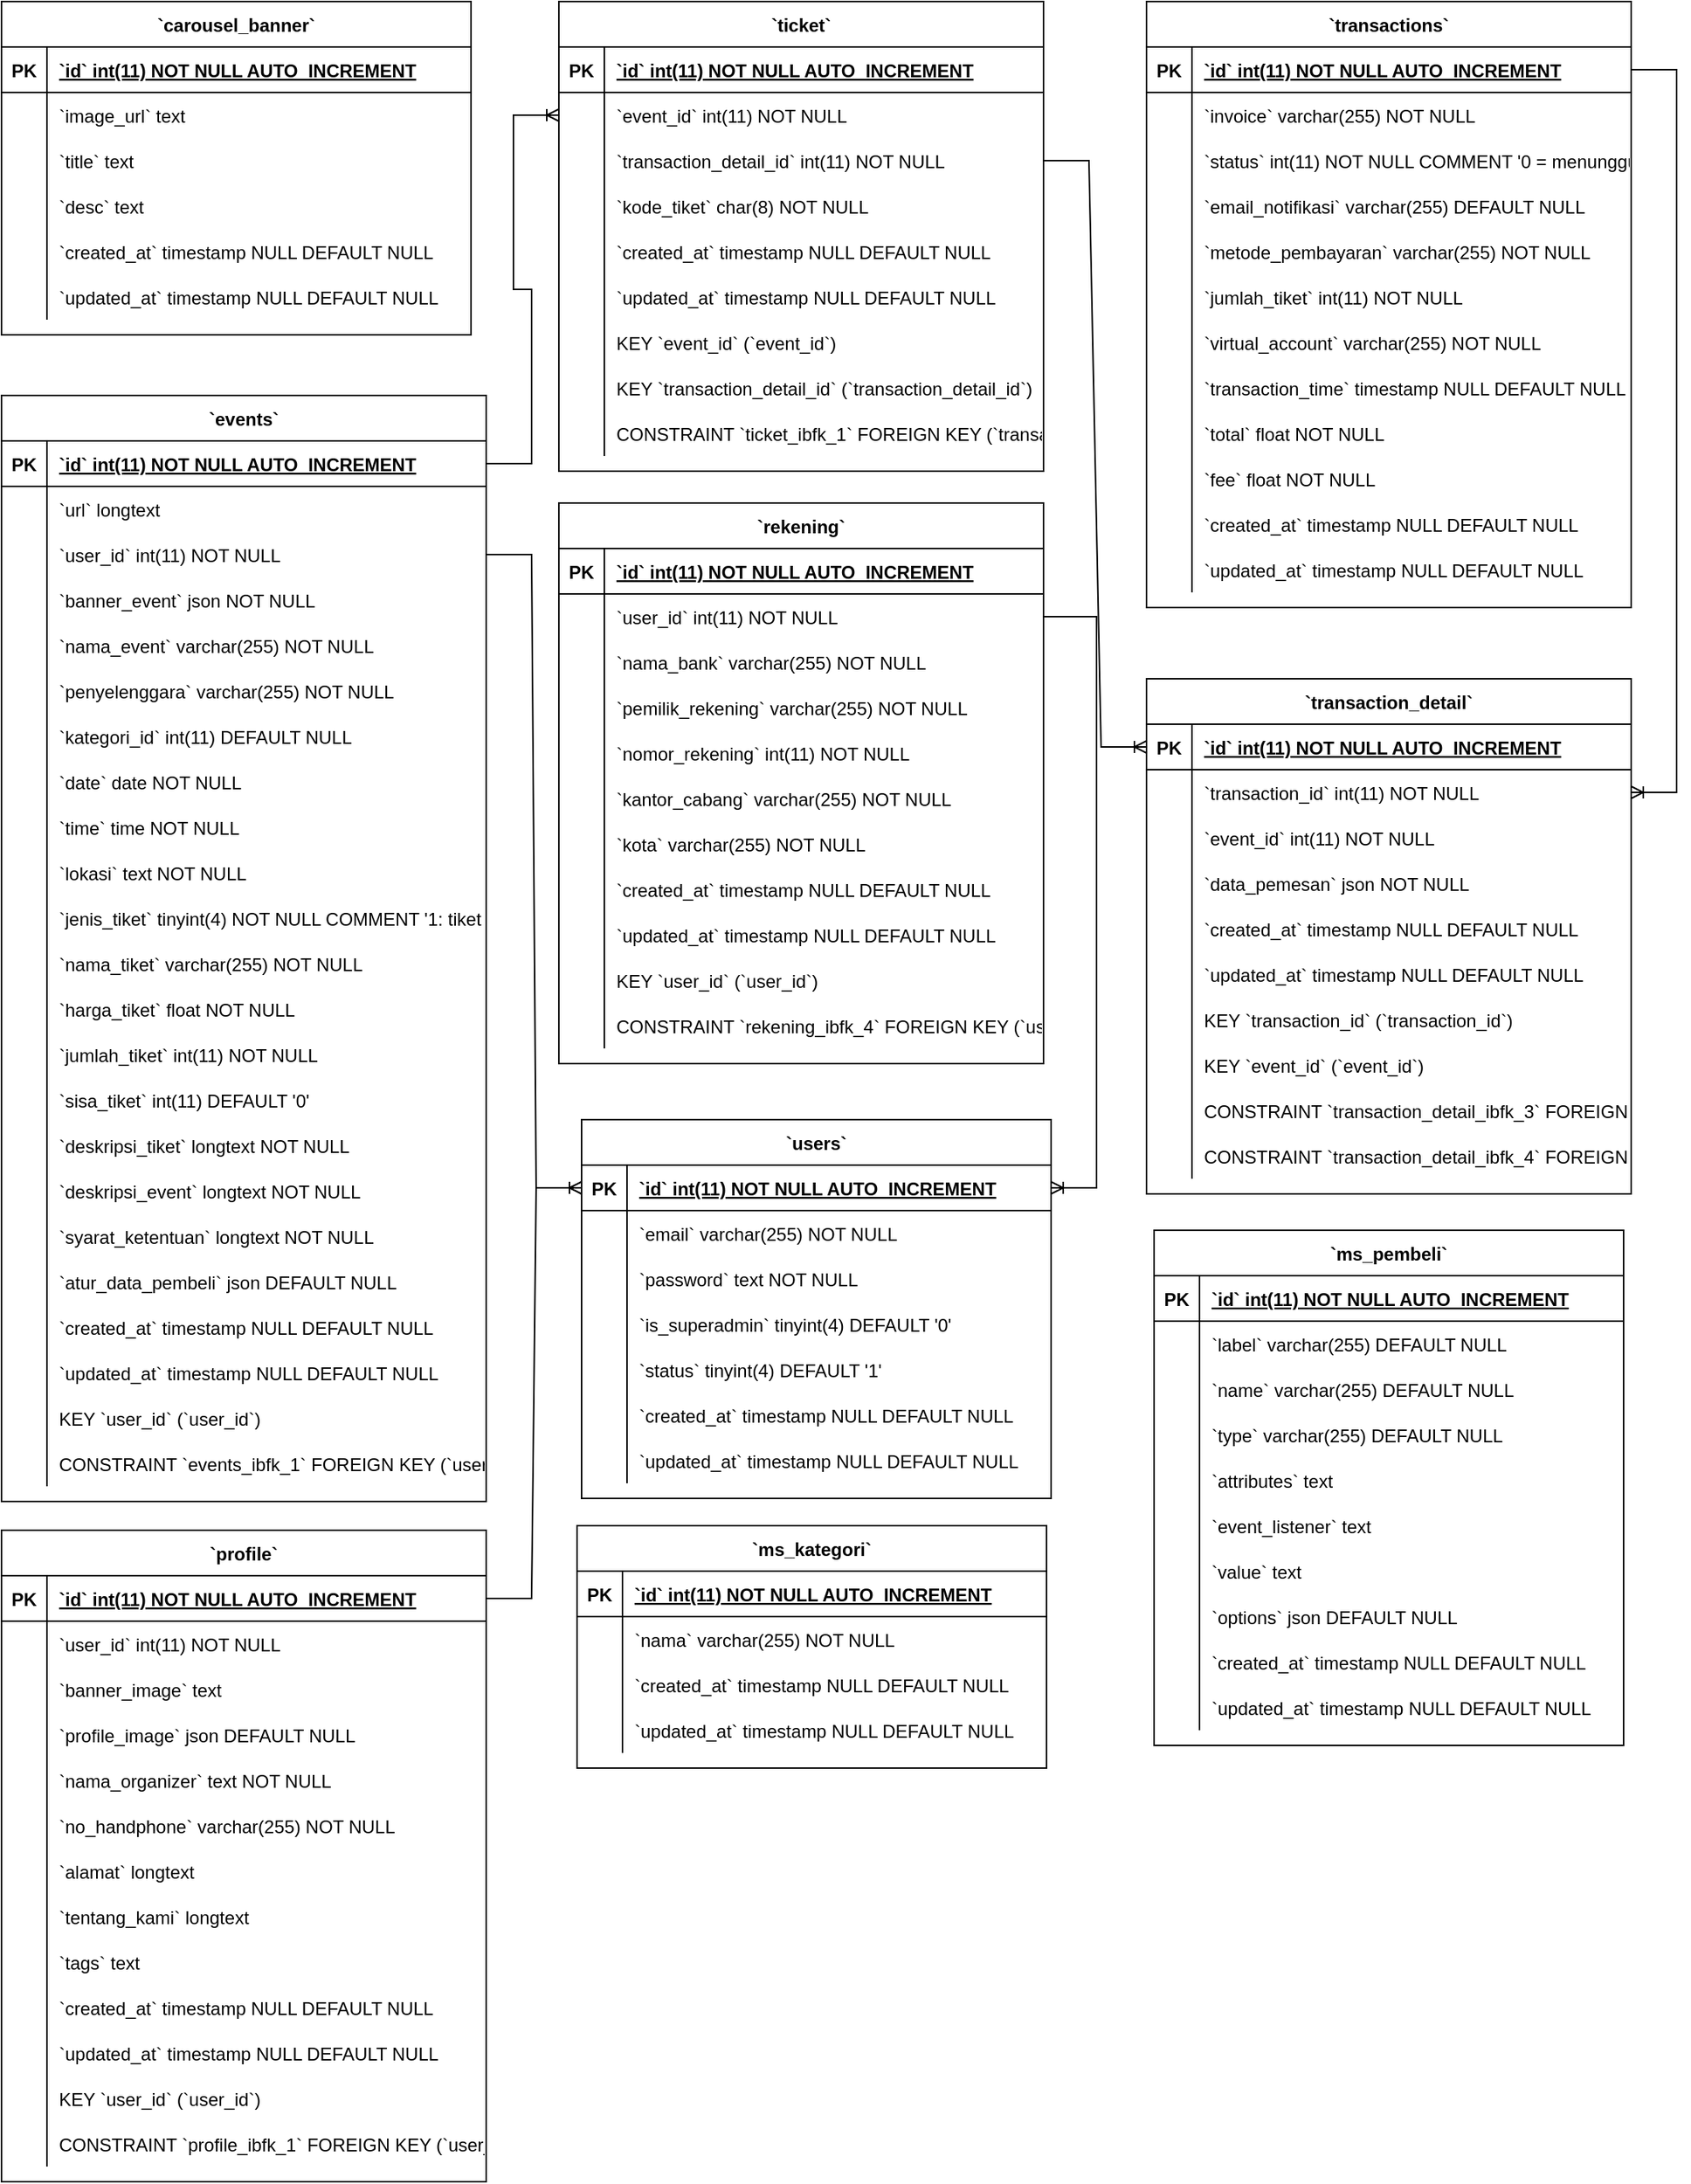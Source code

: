 <mxfile version="20.7.4" type="github" pages="2">
  <diagram id="UnL0bak8BsoMMHsuw0qA" name="ERD">
    <mxGraphModel dx="3200" dy="1941" grid="0" gridSize="10" guides="1" tooltips="1" connect="1" arrows="1" fold="1" page="1" pageScale="1" pageWidth="850" pageHeight="1100" math="0" shadow="0">
      <root>
        <mxCell id="0" />
        <mxCell id="1" parent="0" />
        <mxCell id="5C3dFHXyKe4fIxPaHfYg-174" value="`rekening`" style="shape=table;startSize=30;container=1;collapsible=1;childLayout=tableLayout;fixedRows=1;rowLines=0;fontStyle=1;align=center;resizeLast=1;" vertex="1" parent="1">
          <mxGeometry x="-1304" y="-750" width="320" height="370" as="geometry" />
        </mxCell>
        <mxCell id="5C3dFHXyKe4fIxPaHfYg-175" value="" style="shape=tableRow;horizontal=0;startSize=0;swimlaneHead=0;swimlaneBody=0;fillColor=none;collapsible=0;dropTarget=0;points=[[0,0.5],[1,0.5]];portConstraint=eastwest;top=0;left=0;right=0;bottom=1;" vertex="1" parent="5C3dFHXyKe4fIxPaHfYg-174">
          <mxGeometry y="30" width="320" height="30" as="geometry" />
        </mxCell>
        <mxCell id="5C3dFHXyKe4fIxPaHfYg-176" value="PK" style="shape=partialRectangle;overflow=hidden;connectable=0;fillColor=none;top=0;left=0;bottom=0;right=0;fontStyle=1;" vertex="1" parent="5C3dFHXyKe4fIxPaHfYg-175">
          <mxGeometry width="30" height="30" as="geometry">
            <mxRectangle width="30" height="30" as="alternateBounds" />
          </mxGeometry>
        </mxCell>
        <mxCell id="5C3dFHXyKe4fIxPaHfYg-177" value="`id` int(11) NOT NULL AUTO_INCREMENT" style="shape=partialRectangle;overflow=hidden;connectable=0;fillColor=none;align=left;top=0;left=0;bottom=0;right=0;spacingLeft=6;fontStyle=5;" vertex="1" parent="5C3dFHXyKe4fIxPaHfYg-175">
          <mxGeometry x="30" width="290" height="30" as="geometry">
            <mxRectangle width="290" height="30" as="alternateBounds" />
          </mxGeometry>
        </mxCell>
        <mxCell id="5C3dFHXyKe4fIxPaHfYg-178" value="" style="shape=tableRow;horizontal=0;startSize=0;swimlaneHead=0;swimlaneBody=0;fillColor=none;collapsible=0;dropTarget=0;points=[[0,0.5],[1,0.5]];portConstraint=eastwest;top=0;left=0;right=0;bottom=0;" vertex="1" parent="5C3dFHXyKe4fIxPaHfYg-174">
          <mxGeometry y="60" width="320" height="30" as="geometry" />
        </mxCell>
        <mxCell id="5C3dFHXyKe4fIxPaHfYg-179" value="" style="shape=partialRectangle;overflow=hidden;connectable=0;fillColor=none;top=0;left=0;bottom=0;right=0;" vertex="1" parent="5C3dFHXyKe4fIxPaHfYg-178">
          <mxGeometry width="30" height="30" as="geometry">
            <mxRectangle width="30" height="30" as="alternateBounds" />
          </mxGeometry>
        </mxCell>
        <mxCell id="5C3dFHXyKe4fIxPaHfYg-180" value="`user_id` int(11) NOT NULL" style="shape=partialRectangle;overflow=hidden;connectable=0;fillColor=none;align=left;top=0;left=0;bottom=0;right=0;spacingLeft=6;" vertex="1" parent="5C3dFHXyKe4fIxPaHfYg-178">
          <mxGeometry x="30" width="290" height="30" as="geometry">
            <mxRectangle width="290" height="30" as="alternateBounds" />
          </mxGeometry>
        </mxCell>
        <mxCell id="5C3dFHXyKe4fIxPaHfYg-181" value="" style="shape=tableRow;horizontal=0;startSize=0;swimlaneHead=0;swimlaneBody=0;fillColor=none;collapsible=0;dropTarget=0;points=[[0,0.5],[1,0.5]];portConstraint=eastwest;top=0;left=0;right=0;bottom=0;" vertex="1" parent="5C3dFHXyKe4fIxPaHfYg-174">
          <mxGeometry y="90" width="320" height="30" as="geometry" />
        </mxCell>
        <mxCell id="5C3dFHXyKe4fIxPaHfYg-182" value="" style="shape=partialRectangle;overflow=hidden;connectable=0;fillColor=none;top=0;left=0;bottom=0;right=0;" vertex="1" parent="5C3dFHXyKe4fIxPaHfYg-181">
          <mxGeometry width="30" height="30" as="geometry">
            <mxRectangle width="30" height="30" as="alternateBounds" />
          </mxGeometry>
        </mxCell>
        <mxCell id="5C3dFHXyKe4fIxPaHfYg-183" value="`nama_bank` varchar(255) NOT NULL" style="shape=partialRectangle;overflow=hidden;connectable=0;fillColor=none;align=left;top=0;left=0;bottom=0;right=0;spacingLeft=6;" vertex="1" parent="5C3dFHXyKe4fIxPaHfYg-181">
          <mxGeometry x="30" width="290" height="30" as="geometry">
            <mxRectangle width="290" height="30" as="alternateBounds" />
          </mxGeometry>
        </mxCell>
        <mxCell id="5C3dFHXyKe4fIxPaHfYg-184" value="" style="shape=tableRow;horizontal=0;startSize=0;swimlaneHead=0;swimlaneBody=0;fillColor=none;collapsible=0;dropTarget=0;points=[[0,0.5],[1,0.5]];portConstraint=eastwest;top=0;left=0;right=0;bottom=0;" vertex="1" parent="5C3dFHXyKe4fIxPaHfYg-174">
          <mxGeometry y="120" width="320" height="30" as="geometry" />
        </mxCell>
        <mxCell id="5C3dFHXyKe4fIxPaHfYg-185" value="" style="shape=partialRectangle;overflow=hidden;connectable=0;fillColor=none;top=0;left=0;bottom=0;right=0;" vertex="1" parent="5C3dFHXyKe4fIxPaHfYg-184">
          <mxGeometry width="30" height="30" as="geometry">
            <mxRectangle width="30" height="30" as="alternateBounds" />
          </mxGeometry>
        </mxCell>
        <mxCell id="5C3dFHXyKe4fIxPaHfYg-186" value="`pemilik_rekening` varchar(255) NOT NULL" style="shape=partialRectangle;overflow=hidden;connectable=0;fillColor=none;align=left;top=0;left=0;bottom=0;right=0;spacingLeft=6;" vertex="1" parent="5C3dFHXyKe4fIxPaHfYg-184">
          <mxGeometry x="30" width="290" height="30" as="geometry">
            <mxRectangle width="290" height="30" as="alternateBounds" />
          </mxGeometry>
        </mxCell>
        <mxCell id="5C3dFHXyKe4fIxPaHfYg-187" value="" style="shape=tableRow;horizontal=0;startSize=0;swimlaneHead=0;swimlaneBody=0;fillColor=none;collapsible=0;dropTarget=0;points=[[0,0.5],[1,0.5]];portConstraint=eastwest;top=0;left=0;right=0;bottom=0;" vertex="1" parent="5C3dFHXyKe4fIxPaHfYg-174">
          <mxGeometry y="150" width="320" height="30" as="geometry" />
        </mxCell>
        <mxCell id="5C3dFHXyKe4fIxPaHfYg-188" value="" style="shape=partialRectangle;overflow=hidden;connectable=0;fillColor=none;top=0;left=0;bottom=0;right=0;" vertex="1" parent="5C3dFHXyKe4fIxPaHfYg-187">
          <mxGeometry width="30" height="30" as="geometry">
            <mxRectangle width="30" height="30" as="alternateBounds" />
          </mxGeometry>
        </mxCell>
        <mxCell id="5C3dFHXyKe4fIxPaHfYg-189" value="`nomor_rekening` int(11) NOT NULL" style="shape=partialRectangle;overflow=hidden;connectable=0;fillColor=none;align=left;top=0;left=0;bottom=0;right=0;spacingLeft=6;" vertex="1" parent="5C3dFHXyKe4fIxPaHfYg-187">
          <mxGeometry x="30" width="290" height="30" as="geometry">
            <mxRectangle width="290" height="30" as="alternateBounds" />
          </mxGeometry>
        </mxCell>
        <mxCell id="5C3dFHXyKe4fIxPaHfYg-190" value="" style="shape=tableRow;horizontal=0;startSize=0;swimlaneHead=0;swimlaneBody=0;fillColor=none;collapsible=0;dropTarget=0;points=[[0,0.5],[1,0.5]];portConstraint=eastwest;top=0;left=0;right=0;bottom=0;" vertex="1" parent="5C3dFHXyKe4fIxPaHfYg-174">
          <mxGeometry y="180" width="320" height="30" as="geometry" />
        </mxCell>
        <mxCell id="5C3dFHXyKe4fIxPaHfYg-191" value="" style="shape=partialRectangle;overflow=hidden;connectable=0;fillColor=none;top=0;left=0;bottom=0;right=0;" vertex="1" parent="5C3dFHXyKe4fIxPaHfYg-190">
          <mxGeometry width="30" height="30" as="geometry">
            <mxRectangle width="30" height="30" as="alternateBounds" />
          </mxGeometry>
        </mxCell>
        <mxCell id="5C3dFHXyKe4fIxPaHfYg-192" value="`kantor_cabang` varchar(255) NOT NULL" style="shape=partialRectangle;overflow=hidden;connectable=0;fillColor=none;align=left;top=0;left=0;bottom=0;right=0;spacingLeft=6;" vertex="1" parent="5C3dFHXyKe4fIxPaHfYg-190">
          <mxGeometry x="30" width="290" height="30" as="geometry">
            <mxRectangle width="290" height="30" as="alternateBounds" />
          </mxGeometry>
        </mxCell>
        <mxCell id="5C3dFHXyKe4fIxPaHfYg-193" value="" style="shape=tableRow;horizontal=0;startSize=0;swimlaneHead=0;swimlaneBody=0;fillColor=none;collapsible=0;dropTarget=0;points=[[0,0.5],[1,0.5]];portConstraint=eastwest;top=0;left=0;right=0;bottom=0;" vertex="1" parent="5C3dFHXyKe4fIxPaHfYg-174">
          <mxGeometry y="210" width="320" height="30" as="geometry" />
        </mxCell>
        <mxCell id="5C3dFHXyKe4fIxPaHfYg-194" value="" style="shape=partialRectangle;overflow=hidden;connectable=0;fillColor=none;top=0;left=0;bottom=0;right=0;" vertex="1" parent="5C3dFHXyKe4fIxPaHfYg-193">
          <mxGeometry width="30" height="30" as="geometry">
            <mxRectangle width="30" height="30" as="alternateBounds" />
          </mxGeometry>
        </mxCell>
        <mxCell id="5C3dFHXyKe4fIxPaHfYg-195" value="`kota` varchar(255) NOT NULL" style="shape=partialRectangle;overflow=hidden;connectable=0;fillColor=none;align=left;top=0;left=0;bottom=0;right=0;spacingLeft=6;" vertex="1" parent="5C3dFHXyKe4fIxPaHfYg-193">
          <mxGeometry x="30" width="290" height="30" as="geometry">
            <mxRectangle width="290" height="30" as="alternateBounds" />
          </mxGeometry>
        </mxCell>
        <mxCell id="5C3dFHXyKe4fIxPaHfYg-196" value="" style="shape=tableRow;horizontal=0;startSize=0;swimlaneHead=0;swimlaneBody=0;fillColor=none;collapsible=0;dropTarget=0;points=[[0,0.5],[1,0.5]];portConstraint=eastwest;top=0;left=0;right=0;bottom=0;" vertex="1" parent="5C3dFHXyKe4fIxPaHfYg-174">
          <mxGeometry y="240" width="320" height="30" as="geometry" />
        </mxCell>
        <mxCell id="5C3dFHXyKe4fIxPaHfYg-197" value="" style="shape=partialRectangle;overflow=hidden;connectable=0;fillColor=none;top=0;left=0;bottom=0;right=0;" vertex="1" parent="5C3dFHXyKe4fIxPaHfYg-196">
          <mxGeometry width="30" height="30" as="geometry">
            <mxRectangle width="30" height="30" as="alternateBounds" />
          </mxGeometry>
        </mxCell>
        <mxCell id="5C3dFHXyKe4fIxPaHfYg-198" value="`created_at` timestamp NULL DEFAULT NULL" style="shape=partialRectangle;overflow=hidden;connectable=0;fillColor=none;align=left;top=0;left=0;bottom=0;right=0;spacingLeft=6;" vertex="1" parent="5C3dFHXyKe4fIxPaHfYg-196">
          <mxGeometry x="30" width="290" height="30" as="geometry">
            <mxRectangle width="290" height="30" as="alternateBounds" />
          </mxGeometry>
        </mxCell>
        <mxCell id="5C3dFHXyKe4fIxPaHfYg-199" value="" style="shape=tableRow;horizontal=0;startSize=0;swimlaneHead=0;swimlaneBody=0;fillColor=none;collapsible=0;dropTarget=0;points=[[0,0.5],[1,0.5]];portConstraint=eastwest;top=0;left=0;right=0;bottom=0;" vertex="1" parent="5C3dFHXyKe4fIxPaHfYg-174">
          <mxGeometry y="270" width="320" height="30" as="geometry" />
        </mxCell>
        <mxCell id="5C3dFHXyKe4fIxPaHfYg-200" value="" style="shape=partialRectangle;overflow=hidden;connectable=0;fillColor=none;top=0;left=0;bottom=0;right=0;" vertex="1" parent="5C3dFHXyKe4fIxPaHfYg-199">
          <mxGeometry width="30" height="30" as="geometry">
            <mxRectangle width="30" height="30" as="alternateBounds" />
          </mxGeometry>
        </mxCell>
        <mxCell id="5C3dFHXyKe4fIxPaHfYg-201" value="`updated_at` timestamp NULL DEFAULT NULL" style="shape=partialRectangle;overflow=hidden;connectable=0;fillColor=none;align=left;top=0;left=0;bottom=0;right=0;spacingLeft=6;" vertex="1" parent="5C3dFHXyKe4fIxPaHfYg-199">
          <mxGeometry x="30" width="290" height="30" as="geometry">
            <mxRectangle width="290" height="30" as="alternateBounds" />
          </mxGeometry>
        </mxCell>
        <mxCell id="5C3dFHXyKe4fIxPaHfYg-202" value="" style="shape=tableRow;horizontal=0;startSize=0;swimlaneHead=0;swimlaneBody=0;fillColor=none;collapsible=0;dropTarget=0;points=[[0,0.5],[1,0.5]];portConstraint=eastwest;top=0;left=0;right=0;bottom=0;" vertex="1" parent="5C3dFHXyKe4fIxPaHfYg-174">
          <mxGeometry y="300" width="320" height="30" as="geometry" />
        </mxCell>
        <mxCell id="5C3dFHXyKe4fIxPaHfYg-203" value="" style="shape=partialRectangle;overflow=hidden;connectable=0;fillColor=none;top=0;left=0;bottom=0;right=0;" vertex="1" parent="5C3dFHXyKe4fIxPaHfYg-202">
          <mxGeometry width="30" height="30" as="geometry">
            <mxRectangle width="30" height="30" as="alternateBounds" />
          </mxGeometry>
        </mxCell>
        <mxCell id="5C3dFHXyKe4fIxPaHfYg-204" value="KEY `user_id` (`user_id`)" style="shape=partialRectangle;overflow=hidden;connectable=0;fillColor=none;align=left;top=0;left=0;bottom=0;right=0;spacingLeft=6;" vertex="1" parent="5C3dFHXyKe4fIxPaHfYg-202">
          <mxGeometry x="30" width="290" height="30" as="geometry">
            <mxRectangle width="290" height="30" as="alternateBounds" />
          </mxGeometry>
        </mxCell>
        <mxCell id="5C3dFHXyKe4fIxPaHfYg-205" value="" style="shape=tableRow;horizontal=0;startSize=0;swimlaneHead=0;swimlaneBody=0;fillColor=none;collapsible=0;dropTarget=0;points=[[0,0.5],[1,0.5]];portConstraint=eastwest;top=0;left=0;right=0;bottom=0;" vertex="1" parent="5C3dFHXyKe4fIxPaHfYg-174">
          <mxGeometry y="330" width="320" height="30" as="geometry" />
        </mxCell>
        <mxCell id="5C3dFHXyKe4fIxPaHfYg-206" value="" style="shape=partialRectangle;overflow=hidden;connectable=0;fillColor=none;top=0;left=0;bottom=0;right=0;" vertex="1" parent="5C3dFHXyKe4fIxPaHfYg-205">
          <mxGeometry width="30" height="30" as="geometry">
            <mxRectangle width="30" height="30" as="alternateBounds" />
          </mxGeometry>
        </mxCell>
        <mxCell id="5C3dFHXyKe4fIxPaHfYg-207" value="CONSTRAINT `rekening_ibfk_4` FOREIGN KEY (`user_id`) REFERENCES `users` (`id`) ON DELETE NO ACTION ON UPDATE NO ACTION" style="shape=partialRectangle;overflow=hidden;connectable=0;fillColor=none;align=left;top=0;left=0;bottom=0;right=0;spacingLeft=6;" vertex="1" parent="5C3dFHXyKe4fIxPaHfYg-205">
          <mxGeometry x="30" width="290" height="30" as="geometry">
            <mxRectangle width="290" height="30" as="alternateBounds" />
          </mxGeometry>
        </mxCell>
        <mxCell id="5C3dFHXyKe4fIxPaHfYg-1" value="`carousel_banner`" style="shape=table;startSize=30;container=1;collapsible=1;childLayout=tableLayout;fixedRows=1;rowLines=0;fontStyle=1;align=center;resizeLast=1;" vertex="1" parent="1">
          <mxGeometry x="-1672" y="-1081" width="310" height="220" as="geometry" />
        </mxCell>
        <mxCell id="5C3dFHXyKe4fIxPaHfYg-2" value="" style="shape=tableRow;horizontal=0;startSize=0;swimlaneHead=0;swimlaneBody=0;fillColor=none;collapsible=0;dropTarget=0;points=[[0,0.5],[1,0.5]];portConstraint=eastwest;top=0;left=0;right=0;bottom=1;" vertex="1" parent="5C3dFHXyKe4fIxPaHfYg-1">
          <mxGeometry y="30" width="310" height="30" as="geometry" />
        </mxCell>
        <mxCell id="5C3dFHXyKe4fIxPaHfYg-3" value="PK" style="shape=partialRectangle;overflow=hidden;connectable=0;fillColor=none;top=0;left=0;bottom=0;right=0;fontStyle=1;" vertex="1" parent="5C3dFHXyKe4fIxPaHfYg-2">
          <mxGeometry width="30" height="30" as="geometry">
            <mxRectangle width="30" height="30" as="alternateBounds" />
          </mxGeometry>
        </mxCell>
        <mxCell id="5C3dFHXyKe4fIxPaHfYg-4" value="`id` int(11) NOT NULL AUTO_INCREMENT" style="shape=partialRectangle;overflow=hidden;connectable=0;fillColor=none;align=left;top=0;left=0;bottom=0;right=0;spacingLeft=6;fontStyle=5;" vertex="1" parent="5C3dFHXyKe4fIxPaHfYg-2">
          <mxGeometry x="30" width="280" height="30" as="geometry">
            <mxRectangle width="280" height="30" as="alternateBounds" />
          </mxGeometry>
        </mxCell>
        <mxCell id="5C3dFHXyKe4fIxPaHfYg-5" value="" style="shape=tableRow;horizontal=0;startSize=0;swimlaneHead=0;swimlaneBody=0;fillColor=none;collapsible=0;dropTarget=0;points=[[0,0.5],[1,0.5]];portConstraint=eastwest;top=0;left=0;right=0;bottom=0;" vertex="1" parent="5C3dFHXyKe4fIxPaHfYg-1">
          <mxGeometry y="60" width="310" height="30" as="geometry" />
        </mxCell>
        <mxCell id="5C3dFHXyKe4fIxPaHfYg-6" value="" style="shape=partialRectangle;overflow=hidden;connectable=0;fillColor=none;top=0;left=0;bottom=0;right=0;" vertex="1" parent="5C3dFHXyKe4fIxPaHfYg-5">
          <mxGeometry width="30" height="30" as="geometry">
            <mxRectangle width="30" height="30" as="alternateBounds" />
          </mxGeometry>
        </mxCell>
        <mxCell id="5C3dFHXyKe4fIxPaHfYg-7" value="`image_url` text" style="shape=partialRectangle;overflow=hidden;connectable=0;fillColor=none;align=left;top=0;left=0;bottom=0;right=0;spacingLeft=6;" vertex="1" parent="5C3dFHXyKe4fIxPaHfYg-5">
          <mxGeometry x="30" width="280" height="30" as="geometry">
            <mxRectangle width="280" height="30" as="alternateBounds" />
          </mxGeometry>
        </mxCell>
        <mxCell id="5C3dFHXyKe4fIxPaHfYg-8" value="" style="shape=tableRow;horizontal=0;startSize=0;swimlaneHead=0;swimlaneBody=0;fillColor=none;collapsible=0;dropTarget=0;points=[[0,0.5],[1,0.5]];portConstraint=eastwest;top=0;left=0;right=0;bottom=0;" vertex="1" parent="5C3dFHXyKe4fIxPaHfYg-1">
          <mxGeometry y="90" width="310" height="30" as="geometry" />
        </mxCell>
        <mxCell id="5C3dFHXyKe4fIxPaHfYg-9" value="" style="shape=partialRectangle;overflow=hidden;connectable=0;fillColor=none;top=0;left=0;bottom=0;right=0;" vertex="1" parent="5C3dFHXyKe4fIxPaHfYg-8">
          <mxGeometry width="30" height="30" as="geometry">
            <mxRectangle width="30" height="30" as="alternateBounds" />
          </mxGeometry>
        </mxCell>
        <mxCell id="5C3dFHXyKe4fIxPaHfYg-10" value="`title` text" style="shape=partialRectangle;overflow=hidden;connectable=0;fillColor=none;align=left;top=0;left=0;bottom=0;right=0;spacingLeft=6;" vertex="1" parent="5C3dFHXyKe4fIxPaHfYg-8">
          <mxGeometry x="30" width="280" height="30" as="geometry">
            <mxRectangle width="280" height="30" as="alternateBounds" />
          </mxGeometry>
        </mxCell>
        <mxCell id="5C3dFHXyKe4fIxPaHfYg-11" value="" style="shape=tableRow;horizontal=0;startSize=0;swimlaneHead=0;swimlaneBody=0;fillColor=none;collapsible=0;dropTarget=0;points=[[0,0.5],[1,0.5]];portConstraint=eastwest;top=0;left=0;right=0;bottom=0;" vertex="1" parent="5C3dFHXyKe4fIxPaHfYg-1">
          <mxGeometry y="120" width="310" height="30" as="geometry" />
        </mxCell>
        <mxCell id="5C3dFHXyKe4fIxPaHfYg-12" value="" style="shape=partialRectangle;overflow=hidden;connectable=0;fillColor=none;top=0;left=0;bottom=0;right=0;" vertex="1" parent="5C3dFHXyKe4fIxPaHfYg-11">
          <mxGeometry width="30" height="30" as="geometry">
            <mxRectangle width="30" height="30" as="alternateBounds" />
          </mxGeometry>
        </mxCell>
        <mxCell id="5C3dFHXyKe4fIxPaHfYg-13" value="`desc` text" style="shape=partialRectangle;overflow=hidden;connectable=0;fillColor=none;align=left;top=0;left=0;bottom=0;right=0;spacingLeft=6;" vertex="1" parent="5C3dFHXyKe4fIxPaHfYg-11">
          <mxGeometry x="30" width="280" height="30" as="geometry">
            <mxRectangle width="280" height="30" as="alternateBounds" />
          </mxGeometry>
        </mxCell>
        <mxCell id="5C3dFHXyKe4fIxPaHfYg-14" value="" style="shape=tableRow;horizontal=0;startSize=0;swimlaneHead=0;swimlaneBody=0;fillColor=none;collapsible=0;dropTarget=0;points=[[0,0.5],[1,0.5]];portConstraint=eastwest;top=0;left=0;right=0;bottom=0;" vertex="1" parent="5C3dFHXyKe4fIxPaHfYg-1">
          <mxGeometry y="150" width="310" height="30" as="geometry" />
        </mxCell>
        <mxCell id="5C3dFHXyKe4fIxPaHfYg-15" value="" style="shape=partialRectangle;overflow=hidden;connectable=0;fillColor=none;top=0;left=0;bottom=0;right=0;" vertex="1" parent="5C3dFHXyKe4fIxPaHfYg-14">
          <mxGeometry width="30" height="30" as="geometry">
            <mxRectangle width="30" height="30" as="alternateBounds" />
          </mxGeometry>
        </mxCell>
        <mxCell id="5C3dFHXyKe4fIxPaHfYg-16" value="`created_at` timestamp NULL DEFAULT NULL" style="shape=partialRectangle;overflow=hidden;connectable=0;fillColor=none;align=left;top=0;left=0;bottom=0;right=0;spacingLeft=6;" vertex="1" parent="5C3dFHXyKe4fIxPaHfYg-14">
          <mxGeometry x="30" width="280" height="30" as="geometry">
            <mxRectangle width="280" height="30" as="alternateBounds" />
          </mxGeometry>
        </mxCell>
        <mxCell id="5C3dFHXyKe4fIxPaHfYg-17" value="" style="shape=tableRow;horizontal=0;startSize=0;swimlaneHead=0;swimlaneBody=0;fillColor=none;collapsible=0;dropTarget=0;points=[[0,0.5],[1,0.5]];portConstraint=eastwest;top=0;left=0;right=0;bottom=0;" vertex="1" parent="5C3dFHXyKe4fIxPaHfYg-1">
          <mxGeometry y="180" width="310" height="30" as="geometry" />
        </mxCell>
        <mxCell id="5C3dFHXyKe4fIxPaHfYg-18" value="" style="shape=partialRectangle;overflow=hidden;connectable=0;fillColor=none;top=0;left=0;bottom=0;right=0;" vertex="1" parent="5C3dFHXyKe4fIxPaHfYg-17">
          <mxGeometry width="30" height="30" as="geometry">
            <mxRectangle width="30" height="30" as="alternateBounds" />
          </mxGeometry>
        </mxCell>
        <mxCell id="5C3dFHXyKe4fIxPaHfYg-19" value="`updated_at` timestamp NULL DEFAULT NULL" style="shape=partialRectangle;overflow=hidden;connectable=0;fillColor=none;align=left;top=0;left=0;bottom=0;right=0;spacingLeft=6;" vertex="1" parent="5C3dFHXyKe4fIxPaHfYg-17">
          <mxGeometry x="30" width="280" height="30" as="geometry">
            <mxRectangle width="280" height="30" as="alternateBounds" />
          </mxGeometry>
        </mxCell>
        <mxCell id="5C3dFHXyKe4fIxPaHfYg-400" value="" style="edgeStyle=entityRelationEdgeStyle;fontSize=12;html=1;endArrow=ERoneToMany;rounded=0;entryX=0;entryY=0.5;entryDx=0;entryDy=0;exitX=1;exitY=0.5;exitDx=0;exitDy=0;" edge="1" parent="1" source="5C3dFHXyKe4fIxPaHfYg-27" target="5C3dFHXyKe4fIxPaHfYg-377">
          <mxGeometry width="100" height="100" relative="1" as="geometry">
            <mxPoint x="-881" y="-332" as="sourcePoint" />
            <mxPoint x="-781" y="-432" as="targetPoint" />
          </mxGeometry>
        </mxCell>
        <mxCell id="5C3dFHXyKe4fIxPaHfYg-20" value="`events`" style="shape=table;startSize=30;container=1;collapsible=1;childLayout=tableLayout;fixedRows=1;rowLines=0;fontStyle=1;align=center;resizeLast=1;" vertex="1" parent="1">
          <mxGeometry x="-1672" y="-821" width="320" height="730" as="geometry" />
        </mxCell>
        <mxCell id="5C3dFHXyKe4fIxPaHfYg-21" value="" style="shape=tableRow;horizontal=0;startSize=0;swimlaneHead=0;swimlaneBody=0;fillColor=none;collapsible=0;dropTarget=0;points=[[0,0.5],[1,0.5]];portConstraint=eastwest;top=0;left=0;right=0;bottom=1;" vertex="1" parent="5C3dFHXyKe4fIxPaHfYg-20">
          <mxGeometry y="30" width="320" height="30" as="geometry" />
        </mxCell>
        <mxCell id="5C3dFHXyKe4fIxPaHfYg-22" value="PK" style="shape=partialRectangle;overflow=hidden;connectable=0;fillColor=none;top=0;left=0;bottom=0;right=0;fontStyle=1;" vertex="1" parent="5C3dFHXyKe4fIxPaHfYg-21">
          <mxGeometry width="30" height="30" as="geometry">
            <mxRectangle width="30" height="30" as="alternateBounds" />
          </mxGeometry>
        </mxCell>
        <mxCell id="5C3dFHXyKe4fIxPaHfYg-23" value="`id` int(11) NOT NULL AUTO_INCREMENT" style="shape=partialRectangle;overflow=hidden;connectable=0;fillColor=none;align=left;top=0;left=0;bottom=0;right=0;spacingLeft=6;fontStyle=5;" vertex="1" parent="5C3dFHXyKe4fIxPaHfYg-21">
          <mxGeometry x="30" width="290" height="30" as="geometry">
            <mxRectangle width="290" height="30" as="alternateBounds" />
          </mxGeometry>
        </mxCell>
        <mxCell id="5C3dFHXyKe4fIxPaHfYg-24" value="" style="shape=tableRow;horizontal=0;startSize=0;swimlaneHead=0;swimlaneBody=0;fillColor=none;collapsible=0;dropTarget=0;points=[[0,0.5],[1,0.5]];portConstraint=eastwest;top=0;left=0;right=0;bottom=0;" vertex="1" parent="5C3dFHXyKe4fIxPaHfYg-20">
          <mxGeometry y="60" width="320" height="30" as="geometry" />
        </mxCell>
        <mxCell id="5C3dFHXyKe4fIxPaHfYg-25" value="" style="shape=partialRectangle;overflow=hidden;connectable=0;fillColor=none;top=0;left=0;bottom=0;right=0;" vertex="1" parent="5C3dFHXyKe4fIxPaHfYg-24">
          <mxGeometry width="30" height="30" as="geometry">
            <mxRectangle width="30" height="30" as="alternateBounds" />
          </mxGeometry>
        </mxCell>
        <mxCell id="5C3dFHXyKe4fIxPaHfYg-26" value="`url` longtext" style="shape=partialRectangle;overflow=hidden;connectable=0;fillColor=none;align=left;top=0;left=0;bottom=0;right=0;spacingLeft=6;" vertex="1" parent="5C3dFHXyKe4fIxPaHfYg-24">
          <mxGeometry x="30" width="290" height="30" as="geometry">
            <mxRectangle width="290" height="30" as="alternateBounds" />
          </mxGeometry>
        </mxCell>
        <mxCell id="5C3dFHXyKe4fIxPaHfYg-27" value="" style="shape=tableRow;horizontal=0;startSize=0;swimlaneHead=0;swimlaneBody=0;fillColor=none;collapsible=0;dropTarget=0;points=[[0,0.5],[1,0.5]];portConstraint=eastwest;top=0;left=0;right=0;bottom=0;" vertex="1" parent="5C3dFHXyKe4fIxPaHfYg-20">
          <mxGeometry y="90" width="320" height="30" as="geometry" />
        </mxCell>
        <mxCell id="5C3dFHXyKe4fIxPaHfYg-28" value="" style="shape=partialRectangle;overflow=hidden;connectable=0;fillColor=none;top=0;left=0;bottom=0;right=0;" vertex="1" parent="5C3dFHXyKe4fIxPaHfYg-27">
          <mxGeometry width="30" height="30" as="geometry">
            <mxRectangle width="30" height="30" as="alternateBounds" />
          </mxGeometry>
        </mxCell>
        <mxCell id="5C3dFHXyKe4fIxPaHfYg-29" value="`user_id` int(11) NOT NULL" style="shape=partialRectangle;overflow=hidden;connectable=0;fillColor=none;align=left;top=0;left=0;bottom=0;right=0;spacingLeft=6;" vertex="1" parent="5C3dFHXyKe4fIxPaHfYg-27">
          <mxGeometry x="30" width="290" height="30" as="geometry">
            <mxRectangle width="290" height="30" as="alternateBounds" />
          </mxGeometry>
        </mxCell>
        <mxCell id="5C3dFHXyKe4fIxPaHfYg-30" value="" style="shape=tableRow;horizontal=0;startSize=0;swimlaneHead=0;swimlaneBody=0;fillColor=none;collapsible=0;dropTarget=0;points=[[0,0.5],[1,0.5]];portConstraint=eastwest;top=0;left=0;right=0;bottom=0;" vertex="1" parent="5C3dFHXyKe4fIxPaHfYg-20">
          <mxGeometry y="120" width="320" height="30" as="geometry" />
        </mxCell>
        <mxCell id="5C3dFHXyKe4fIxPaHfYg-31" value="" style="shape=partialRectangle;overflow=hidden;connectable=0;fillColor=none;top=0;left=0;bottom=0;right=0;" vertex="1" parent="5C3dFHXyKe4fIxPaHfYg-30">
          <mxGeometry width="30" height="30" as="geometry">
            <mxRectangle width="30" height="30" as="alternateBounds" />
          </mxGeometry>
        </mxCell>
        <mxCell id="5C3dFHXyKe4fIxPaHfYg-32" value="`banner_event` json NOT NULL" style="shape=partialRectangle;overflow=hidden;connectable=0;fillColor=none;align=left;top=0;left=0;bottom=0;right=0;spacingLeft=6;" vertex="1" parent="5C3dFHXyKe4fIxPaHfYg-30">
          <mxGeometry x="30" width="290" height="30" as="geometry">
            <mxRectangle width="290" height="30" as="alternateBounds" />
          </mxGeometry>
        </mxCell>
        <mxCell id="5C3dFHXyKe4fIxPaHfYg-33" value="" style="shape=tableRow;horizontal=0;startSize=0;swimlaneHead=0;swimlaneBody=0;fillColor=none;collapsible=0;dropTarget=0;points=[[0,0.5],[1,0.5]];portConstraint=eastwest;top=0;left=0;right=0;bottom=0;" vertex="1" parent="5C3dFHXyKe4fIxPaHfYg-20">
          <mxGeometry y="150" width="320" height="30" as="geometry" />
        </mxCell>
        <mxCell id="5C3dFHXyKe4fIxPaHfYg-34" value="" style="shape=partialRectangle;overflow=hidden;connectable=0;fillColor=none;top=0;left=0;bottom=0;right=0;" vertex="1" parent="5C3dFHXyKe4fIxPaHfYg-33">
          <mxGeometry width="30" height="30" as="geometry">
            <mxRectangle width="30" height="30" as="alternateBounds" />
          </mxGeometry>
        </mxCell>
        <mxCell id="5C3dFHXyKe4fIxPaHfYg-35" value="`nama_event` varchar(255) NOT NULL" style="shape=partialRectangle;overflow=hidden;connectable=0;fillColor=none;align=left;top=0;left=0;bottom=0;right=0;spacingLeft=6;" vertex="1" parent="5C3dFHXyKe4fIxPaHfYg-33">
          <mxGeometry x="30" width="290" height="30" as="geometry">
            <mxRectangle width="290" height="30" as="alternateBounds" />
          </mxGeometry>
        </mxCell>
        <mxCell id="5C3dFHXyKe4fIxPaHfYg-36" value="" style="shape=tableRow;horizontal=0;startSize=0;swimlaneHead=0;swimlaneBody=0;fillColor=none;collapsible=0;dropTarget=0;points=[[0,0.5],[1,0.5]];portConstraint=eastwest;top=0;left=0;right=0;bottom=0;" vertex="1" parent="5C3dFHXyKe4fIxPaHfYg-20">
          <mxGeometry y="180" width="320" height="30" as="geometry" />
        </mxCell>
        <mxCell id="5C3dFHXyKe4fIxPaHfYg-37" value="" style="shape=partialRectangle;overflow=hidden;connectable=0;fillColor=none;top=0;left=0;bottom=0;right=0;" vertex="1" parent="5C3dFHXyKe4fIxPaHfYg-36">
          <mxGeometry width="30" height="30" as="geometry">
            <mxRectangle width="30" height="30" as="alternateBounds" />
          </mxGeometry>
        </mxCell>
        <mxCell id="5C3dFHXyKe4fIxPaHfYg-38" value="`penyelenggara` varchar(255) NOT NULL" style="shape=partialRectangle;overflow=hidden;connectable=0;fillColor=none;align=left;top=0;left=0;bottom=0;right=0;spacingLeft=6;" vertex="1" parent="5C3dFHXyKe4fIxPaHfYg-36">
          <mxGeometry x="30" width="290" height="30" as="geometry">
            <mxRectangle width="290" height="30" as="alternateBounds" />
          </mxGeometry>
        </mxCell>
        <mxCell id="5C3dFHXyKe4fIxPaHfYg-39" value="" style="shape=tableRow;horizontal=0;startSize=0;swimlaneHead=0;swimlaneBody=0;fillColor=none;collapsible=0;dropTarget=0;points=[[0,0.5],[1,0.5]];portConstraint=eastwest;top=0;left=0;right=0;bottom=0;" vertex="1" parent="5C3dFHXyKe4fIxPaHfYg-20">
          <mxGeometry y="210" width="320" height="30" as="geometry" />
        </mxCell>
        <mxCell id="5C3dFHXyKe4fIxPaHfYg-40" value="" style="shape=partialRectangle;overflow=hidden;connectable=0;fillColor=none;top=0;left=0;bottom=0;right=0;" vertex="1" parent="5C3dFHXyKe4fIxPaHfYg-39">
          <mxGeometry width="30" height="30" as="geometry">
            <mxRectangle width="30" height="30" as="alternateBounds" />
          </mxGeometry>
        </mxCell>
        <mxCell id="5C3dFHXyKe4fIxPaHfYg-41" value="`kategori_id` int(11) DEFAULT NULL" style="shape=partialRectangle;overflow=hidden;connectable=0;fillColor=none;align=left;top=0;left=0;bottom=0;right=0;spacingLeft=6;" vertex="1" parent="5C3dFHXyKe4fIxPaHfYg-39">
          <mxGeometry x="30" width="290" height="30" as="geometry">
            <mxRectangle width="290" height="30" as="alternateBounds" />
          </mxGeometry>
        </mxCell>
        <mxCell id="5C3dFHXyKe4fIxPaHfYg-42" value="" style="shape=tableRow;horizontal=0;startSize=0;swimlaneHead=0;swimlaneBody=0;fillColor=none;collapsible=0;dropTarget=0;points=[[0,0.5],[1,0.5]];portConstraint=eastwest;top=0;left=0;right=0;bottom=0;" vertex="1" parent="5C3dFHXyKe4fIxPaHfYg-20">
          <mxGeometry y="240" width="320" height="30" as="geometry" />
        </mxCell>
        <mxCell id="5C3dFHXyKe4fIxPaHfYg-43" value="" style="shape=partialRectangle;overflow=hidden;connectable=0;fillColor=none;top=0;left=0;bottom=0;right=0;" vertex="1" parent="5C3dFHXyKe4fIxPaHfYg-42">
          <mxGeometry width="30" height="30" as="geometry">
            <mxRectangle width="30" height="30" as="alternateBounds" />
          </mxGeometry>
        </mxCell>
        <mxCell id="5C3dFHXyKe4fIxPaHfYg-44" value="`date` date NOT NULL" style="shape=partialRectangle;overflow=hidden;connectable=0;fillColor=none;align=left;top=0;left=0;bottom=0;right=0;spacingLeft=6;" vertex="1" parent="5C3dFHXyKe4fIxPaHfYg-42">
          <mxGeometry x="30" width="290" height="30" as="geometry">
            <mxRectangle width="290" height="30" as="alternateBounds" />
          </mxGeometry>
        </mxCell>
        <mxCell id="5C3dFHXyKe4fIxPaHfYg-45" value="" style="shape=tableRow;horizontal=0;startSize=0;swimlaneHead=0;swimlaneBody=0;fillColor=none;collapsible=0;dropTarget=0;points=[[0,0.5],[1,0.5]];portConstraint=eastwest;top=0;left=0;right=0;bottom=0;" vertex="1" parent="5C3dFHXyKe4fIxPaHfYg-20">
          <mxGeometry y="270" width="320" height="30" as="geometry" />
        </mxCell>
        <mxCell id="5C3dFHXyKe4fIxPaHfYg-46" value="" style="shape=partialRectangle;overflow=hidden;connectable=0;fillColor=none;top=0;left=0;bottom=0;right=0;" vertex="1" parent="5C3dFHXyKe4fIxPaHfYg-45">
          <mxGeometry width="30" height="30" as="geometry">
            <mxRectangle width="30" height="30" as="alternateBounds" />
          </mxGeometry>
        </mxCell>
        <mxCell id="5C3dFHXyKe4fIxPaHfYg-47" value="`time` time NOT NULL" style="shape=partialRectangle;overflow=hidden;connectable=0;fillColor=none;align=left;top=0;left=0;bottom=0;right=0;spacingLeft=6;" vertex="1" parent="5C3dFHXyKe4fIxPaHfYg-45">
          <mxGeometry x="30" width="290" height="30" as="geometry">
            <mxRectangle width="290" height="30" as="alternateBounds" />
          </mxGeometry>
        </mxCell>
        <mxCell id="5C3dFHXyKe4fIxPaHfYg-48" value="" style="shape=tableRow;horizontal=0;startSize=0;swimlaneHead=0;swimlaneBody=0;fillColor=none;collapsible=0;dropTarget=0;points=[[0,0.5],[1,0.5]];portConstraint=eastwest;top=0;left=0;right=0;bottom=0;" vertex="1" parent="5C3dFHXyKe4fIxPaHfYg-20">
          <mxGeometry y="300" width="320" height="30" as="geometry" />
        </mxCell>
        <mxCell id="5C3dFHXyKe4fIxPaHfYg-49" value="" style="shape=partialRectangle;overflow=hidden;connectable=0;fillColor=none;top=0;left=0;bottom=0;right=0;" vertex="1" parent="5C3dFHXyKe4fIxPaHfYg-48">
          <mxGeometry width="30" height="30" as="geometry">
            <mxRectangle width="30" height="30" as="alternateBounds" />
          </mxGeometry>
        </mxCell>
        <mxCell id="5C3dFHXyKe4fIxPaHfYg-50" value="`lokasi` text NOT NULL" style="shape=partialRectangle;overflow=hidden;connectable=0;fillColor=none;align=left;top=0;left=0;bottom=0;right=0;spacingLeft=6;" vertex="1" parent="5C3dFHXyKe4fIxPaHfYg-48">
          <mxGeometry x="30" width="290" height="30" as="geometry">
            <mxRectangle width="290" height="30" as="alternateBounds" />
          </mxGeometry>
        </mxCell>
        <mxCell id="5C3dFHXyKe4fIxPaHfYg-51" value="" style="shape=tableRow;horizontal=0;startSize=0;swimlaneHead=0;swimlaneBody=0;fillColor=none;collapsible=0;dropTarget=0;points=[[0,0.5],[1,0.5]];portConstraint=eastwest;top=0;left=0;right=0;bottom=0;" vertex="1" parent="5C3dFHXyKe4fIxPaHfYg-20">
          <mxGeometry y="330" width="320" height="30" as="geometry" />
        </mxCell>
        <mxCell id="5C3dFHXyKe4fIxPaHfYg-52" value="" style="shape=partialRectangle;overflow=hidden;connectable=0;fillColor=none;top=0;left=0;bottom=0;right=0;" vertex="1" parent="5C3dFHXyKe4fIxPaHfYg-51">
          <mxGeometry width="30" height="30" as="geometry">
            <mxRectangle width="30" height="30" as="alternateBounds" />
          </mxGeometry>
        </mxCell>
        <mxCell id="5C3dFHXyKe4fIxPaHfYg-53" value="`jenis_tiket` tinyint(4) NOT NULL COMMENT &#39;1: tiket berbayar 2: tiket gratis&#39;" style="shape=partialRectangle;overflow=hidden;connectable=0;fillColor=none;align=left;top=0;left=0;bottom=0;right=0;spacingLeft=6;" vertex="1" parent="5C3dFHXyKe4fIxPaHfYg-51">
          <mxGeometry x="30" width="290" height="30" as="geometry">
            <mxRectangle width="290" height="30" as="alternateBounds" />
          </mxGeometry>
        </mxCell>
        <mxCell id="5C3dFHXyKe4fIxPaHfYg-54" value="" style="shape=tableRow;horizontal=0;startSize=0;swimlaneHead=0;swimlaneBody=0;fillColor=none;collapsible=0;dropTarget=0;points=[[0,0.5],[1,0.5]];portConstraint=eastwest;top=0;left=0;right=0;bottom=0;" vertex="1" parent="5C3dFHXyKe4fIxPaHfYg-20">
          <mxGeometry y="360" width="320" height="30" as="geometry" />
        </mxCell>
        <mxCell id="5C3dFHXyKe4fIxPaHfYg-55" value="" style="shape=partialRectangle;overflow=hidden;connectable=0;fillColor=none;top=0;left=0;bottom=0;right=0;" vertex="1" parent="5C3dFHXyKe4fIxPaHfYg-54">
          <mxGeometry width="30" height="30" as="geometry">
            <mxRectangle width="30" height="30" as="alternateBounds" />
          </mxGeometry>
        </mxCell>
        <mxCell id="5C3dFHXyKe4fIxPaHfYg-56" value="`nama_tiket` varchar(255) NOT NULL" style="shape=partialRectangle;overflow=hidden;connectable=0;fillColor=none;align=left;top=0;left=0;bottom=0;right=0;spacingLeft=6;" vertex="1" parent="5C3dFHXyKe4fIxPaHfYg-54">
          <mxGeometry x="30" width="290" height="30" as="geometry">
            <mxRectangle width="290" height="30" as="alternateBounds" />
          </mxGeometry>
        </mxCell>
        <mxCell id="5C3dFHXyKe4fIxPaHfYg-57" value="" style="shape=tableRow;horizontal=0;startSize=0;swimlaneHead=0;swimlaneBody=0;fillColor=none;collapsible=0;dropTarget=0;points=[[0,0.5],[1,0.5]];portConstraint=eastwest;top=0;left=0;right=0;bottom=0;" vertex="1" parent="5C3dFHXyKe4fIxPaHfYg-20">
          <mxGeometry y="390" width="320" height="30" as="geometry" />
        </mxCell>
        <mxCell id="5C3dFHXyKe4fIxPaHfYg-58" value="" style="shape=partialRectangle;overflow=hidden;connectable=0;fillColor=none;top=0;left=0;bottom=0;right=0;" vertex="1" parent="5C3dFHXyKe4fIxPaHfYg-57">
          <mxGeometry width="30" height="30" as="geometry">
            <mxRectangle width="30" height="30" as="alternateBounds" />
          </mxGeometry>
        </mxCell>
        <mxCell id="5C3dFHXyKe4fIxPaHfYg-59" value="`harga_tiket` float NOT NULL" style="shape=partialRectangle;overflow=hidden;connectable=0;fillColor=none;align=left;top=0;left=0;bottom=0;right=0;spacingLeft=6;" vertex="1" parent="5C3dFHXyKe4fIxPaHfYg-57">
          <mxGeometry x="30" width="290" height="30" as="geometry">
            <mxRectangle width="290" height="30" as="alternateBounds" />
          </mxGeometry>
        </mxCell>
        <mxCell id="5C3dFHXyKe4fIxPaHfYg-60" value="" style="shape=tableRow;horizontal=0;startSize=0;swimlaneHead=0;swimlaneBody=0;fillColor=none;collapsible=0;dropTarget=0;points=[[0,0.5],[1,0.5]];portConstraint=eastwest;top=0;left=0;right=0;bottom=0;" vertex="1" parent="5C3dFHXyKe4fIxPaHfYg-20">
          <mxGeometry y="420" width="320" height="30" as="geometry" />
        </mxCell>
        <mxCell id="5C3dFHXyKe4fIxPaHfYg-61" value="" style="shape=partialRectangle;overflow=hidden;connectable=0;fillColor=none;top=0;left=0;bottom=0;right=0;" vertex="1" parent="5C3dFHXyKe4fIxPaHfYg-60">
          <mxGeometry width="30" height="30" as="geometry">
            <mxRectangle width="30" height="30" as="alternateBounds" />
          </mxGeometry>
        </mxCell>
        <mxCell id="5C3dFHXyKe4fIxPaHfYg-62" value="`jumlah_tiket` int(11) NOT NULL" style="shape=partialRectangle;overflow=hidden;connectable=0;fillColor=none;align=left;top=0;left=0;bottom=0;right=0;spacingLeft=6;" vertex="1" parent="5C3dFHXyKe4fIxPaHfYg-60">
          <mxGeometry x="30" width="290" height="30" as="geometry">
            <mxRectangle width="290" height="30" as="alternateBounds" />
          </mxGeometry>
        </mxCell>
        <mxCell id="5C3dFHXyKe4fIxPaHfYg-63" value="" style="shape=tableRow;horizontal=0;startSize=0;swimlaneHead=0;swimlaneBody=0;fillColor=none;collapsible=0;dropTarget=0;points=[[0,0.5],[1,0.5]];portConstraint=eastwest;top=0;left=0;right=0;bottom=0;" vertex="1" parent="5C3dFHXyKe4fIxPaHfYg-20">
          <mxGeometry y="450" width="320" height="30" as="geometry" />
        </mxCell>
        <mxCell id="5C3dFHXyKe4fIxPaHfYg-64" value="" style="shape=partialRectangle;overflow=hidden;connectable=0;fillColor=none;top=0;left=0;bottom=0;right=0;" vertex="1" parent="5C3dFHXyKe4fIxPaHfYg-63">
          <mxGeometry width="30" height="30" as="geometry">
            <mxRectangle width="30" height="30" as="alternateBounds" />
          </mxGeometry>
        </mxCell>
        <mxCell id="5C3dFHXyKe4fIxPaHfYg-65" value="`sisa_tiket` int(11) DEFAULT &#39;0&#39;" style="shape=partialRectangle;overflow=hidden;connectable=0;fillColor=none;align=left;top=0;left=0;bottom=0;right=0;spacingLeft=6;" vertex="1" parent="5C3dFHXyKe4fIxPaHfYg-63">
          <mxGeometry x="30" width="290" height="30" as="geometry">
            <mxRectangle width="290" height="30" as="alternateBounds" />
          </mxGeometry>
        </mxCell>
        <mxCell id="5C3dFHXyKe4fIxPaHfYg-66" value="" style="shape=tableRow;horizontal=0;startSize=0;swimlaneHead=0;swimlaneBody=0;fillColor=none;collapsible=0;dropTarget=0;points=[[0,0.5],[1,0.5]];portConstraint=eastwest;top=0;left=0;right=0;bottom=0;" vertex="1" parent="5C3dFHXyKe4fIxPaHfYg-20">
          <mxGeometry y="480" width="320" height="30" as="geometry" />
        </mxCell>
        <mxCell id="5C3dFHXyKe4fIxPaHfYg-67" value="" style="shape=partialRectangle;overflow=hidden;connectable=0;fillColor=none;top=0;left=0;bottom=0;right=0;" vertex="1" parent="5C3dFHXyKe4fIxPaHfYg-66">
          <mxGeometry width="30" height="30" as="geometry">
            <mxRectangle width="30" height="30" as="alternateBounds" />
          </mxGeometry>
        </mxCell>
        <mxCell id="5C3dFHXyKe4fIxPaHfYg-68" value="`deskripsi_tiket` longtext NOT NULL" style="shape=partialRectangle;overflow=hidden;connectable=0;fillColor=none;align=left;top=0;left=0;bottom=0;right=0;spacingLeft=6;" vertex="1" parent="5C3dFHXyKe4fIxPaHfYg-66">
          <mxGeometry x="30" width="290" height="30" as="geometry">
            <mxRectangle width="290" height="30" as="alternateBounds" />
          </mxGeometry>
        </mxCell>
        <mxCell id="5C3dFHXyKe4fIxPaHfYg-69" value="" style="shape=tableRow;horizontal=0;startSize=0;swimlaneHead=0;swimlaneBody=0;fillColor=none;collapsible=0;dropTarget=0;points=[[0,0.5],[1,0.5]];portConstraint=eastwest;top=0;left=0;right=0;bottom=0;" vertex="1" parent="5C3dFHXyKe4fIxPaHfYg-20">
          <mxGeometry y="510" width="320" height="30" as="geometry" />
        </mxCell>
        <mxCell id="5C3dFHXyKe4fIxPaHfYg-70" value="" style="shape=partialRectangle;overflow=hidden;connectable=0;fillColor=none;top=0;left=0;bottom=0;right=0;" vertex="1" parent="5C3dFHXyKe4fIxPaHfYg-69">
          <mxGeometry width="30" height="30" as="geometry">
            <mxRectangle width="30" height="30" as="alternateBounds" />
          </mxGeometry>
        </mxCell>
        <mxCell id="5C3dFHXyKe4fIxPaHfYg-71" value="`deskripsi_event` longtext NOT NULL" style="shape=partialRectangle;overflow=hidden;connectable=0;fillColor=none;align=left;top=0;left=0;bottom=0;right=0;spacingLeft=6;" vertex="1" parent="5C3dFHXyKe4fIxPaHfYg-69">
          <mxGeometry x="30" width="290" height="30" as="geometry">
            <mxRectangle width="290" height="30" as="alternateBounds" />
          </mxGeometry>
        </mxCell>
        <mxCell id="5C3dFHXyKe4fIxPaHfYg-72" value="" style="shape=tableRow;horizontal=0;startSize=0;swimlaneHead=0;swimlaneBody=0;fillColor=none;collapsible=0;dropTarget=0;points=[[0,0.5],[1,0.5]];portConstraint=eastwest;top=0;left=0;right=0;bottom=0;" vertex="1" parent="5C3dFHXyKe4fIxPaHfYg-20">
          <mxGeometry y="540" width="320" height="30" as="geometry" />
        </mxCell>
        <mxCell id="5C3dFHXyKe4fIxPaHfYg-73" value="" style="shape=partialRectangle;overflow=hidden;connectable=0;fillColor=none;top=0;left=0;bottom=0;right=0;" vertex="1" parent="5C3dFHXyKe4fIxPaHfYg-72">
          <mxGeometry width="30" height="30" as="geometry">
            <mxRectangle width="30" height="30" as="alternateBounds" />
          </mxGeometry>
        </mxCell>
        <mxCell id="5C3dFHXyKe4fIxPaHfYg-74" value="`syarat_ketentuan` longtext NOT NULL" style="shape=partialRectangle;overflow=hidden;connectable=0;fillColor=none;align=left;top=0;left=0;bottom=0;right=0;spacingLeft=6;" vertex="1" parent="5C3dFHXyKe4fIxPaHfYg-72">
          <mxGeometry x="30" width="290" height="30" as="geometry">
            <mxRectangle width="290" height="30" as="alternateBounds" />
          </mxGeometry>
        </mxCell>
        <mxCell id="5C3dFHXyKe4fIxPaHfYg-75" value="" style="shape=tableRow;horizontal=0;startSize=0;swimlaneHead=0;swimlaneBody=0;fillColor=none;collapsible=0;dropTarget=0;points=[[0,0.5],[1,0.5]];portConstraint=eastwest;top=0;left=0;right=0;bottom=0;" vertex="1" parent="5C3dFHXyKe4fIxPaHfYg-20">
          <mxGeometry y="570" width="320" height="30" as="geometry" />
        </mxCell>
        <mxCell id="5C3dFHXyKe4fIxPaHfYg-76" value="" style="shape=partialRectangle;overflow=hidden;connectable=0;fillColor=none;top=0;left=0;bottom=0;right=0;" vertex="1" parent="5C3dFHXyKe4fIxPaHfYg-75">
          <mxGeometry width="30" height="30" as="geometry">
            <mxRectangle width="30" height="30" as="alternateBounds" />
          </mxGeometry>
        </mxCell>
        <mxCell id="5C3dFHXyKe4fIxPaHfYg-77" value="`atur_data_pembeli` json DEFAULT NULL" style="shape=partialRectangle;overflow=hidden;connectable=0;fillColor=none;align=left;top=0;left=0;bottom=0;right=0;spacingLeft=6;" vertex="1" parent="5C3dFHXyKe4fIxPaHfYg-75">
          <mxGeometry x="30" width="290" height="30" as="geometry">
            <mxRectangle width="290" height="30" as="alternateBounds" />
          </mxGeometry>
        </mxCell>
        <mxCell id="5C3dFHXyKe4fIxPaHfYg-78" value="" style="shape=tableRow;horizontal=0;startSize=0;swimlaneHead=0;swimlaneBody=0;fillColor=none;collapsible=0;dropTarget=0;points=[[0,0.5],[1,0.5]];portConstraint=eastwest;top=0;left=0;right=0;bottom=0;" vertex="1" parent="5C3dFHXyKe4fIxPaHfYg-20">
          <mxGeometry y="600" width="320" height="30" as="geometry" />
        </mxCell>
        <mxCell id="5C3dFHXyKe4fIxPaHfYg-79" value="" style="shape=partialRectangle;overflow=hidden;connectable=0;fillColor=none;top=0;left=0;bottom=0;right=0;" vertex="1" parent="5C3dFHXyKe4fIxPaHfYg-78">
          <mxGeometry width="30" height="30" as="geometry">
            <mxRectangle width="30" height="30" as="alternateBounds" />
          </mxGeometry>
        </mxCell>
        <mxCell id="5C3dFHXyKe4fIxPaHfYg-80" value="`created_at` timestamp NULL DEFAULT NULL" style="shape=partialRectangle;overflow=hidden;connectable=0;fillColor=none;align=left;top=0;left=0;bottom=0;right=0;spacingLeft=6;" vertex="1" parent="5C3dFHXyKe4fIxPaHfYg-78">
          <mxGeometry x="30" width="290" height="30" as="geometry">
            <mxRectangle width="290" height="30" as="alternateBounds" />
          </mxGeometry>
        </mxCell>
        <mxCell id="5C3dFHXyKe4fIxPaHfYg-81" value="" style="shape=tableRow;horizontal=0;startSize=0;swimlaneHead=0;swimlaneBody=0;fillColor=none;collapsible=0;dropTarget=0;points=[[0,0.5],[1,0.5]];portConstraint=eastwest;top=0;left=0;right=0;bottom=0;" vertex="1" parent="5C3dFHXyKe4fIxPaHfYg-20">
          <mxGeometry y="630" width="320" height="30" as="geometry" />
        </mxCell>
        <mxCell id="5C3dFHXyKe4fIxPaHfYg-82" value="" style="shape=partialRectangle;overflow=hidden;connectable=0;fillColor=none;top=0;left=0;bottom=0;right=0;" vertex="1" parent="5C3dFHXyKe4fIxPaHfYg-81">
          <mxGeometry width="30" height="30" as="geometry">
            <mxRectangle width="30" height="30" as="alternateBounds" />
          </mxGeometry>
        </mxCell>
        <mxCell id="5C3dFHXyKe4fIxPaHfYg-83" value="`updated_at` timestamp NULL DEFAULT NULL" style="shape=partialRectangle;overflow=hidden;connectable=0;fillColor=none;align=left;top=0;left=0;bottom=0;right=0;spacingLeft=6;" vertex="1" parent="5C3dFHXyKe4fIxPaHfYg-81">
          <mxGeometry x="30" width="290" height="30" as="geometry">
            <mxRectangle width="290" height="30" as="alternateBounds" />
          </mxGeometry>
        </mxCell>
        <mxCell id="5C3dFHXyKe4fIxPaHfYg-84" value="" style="shape=tableRow;horizontal=0;startSize=0;swimlaneHead=0;swimlaneBody=0;fillColor=none;collapsible=0;dropTarget=0;points=[[0,0.5],[1,0.5]];portConstraint=eastwest;top=0;left=0;right=0;bottom=0;" vertex="1" parent="5C3dFHXyKe4fIxPaHfYg-20">
          <mxGeometry y="660" width="320" height="30" as="geometry" />
        </mxCell>
        <mxCell id="5C3dFHXyKe4fIxPaHfYg-85" value="" style="shape=partialRectangle;overflow=hidden;connectable=0;fillColor=none;top=0;left=0;bottom=0;right=0;" vertex="1" parent="5C3dFHXyKe4fIxPaHfYg-84">
          <mxGeometry width="30" height="30" as="geometry">
            <mxRectangle width="30" height="30" as="alternateBounds" />
          </mxGeometry>
        </mxCell>
        <mxCell id="5C3dFHXyKe4fIxPaHfYg-86" value="KEY `user_id` (`user_id`)" style="shape=partialRectangle;overflow=hidden;connectable=0;fillColor=none;align=left;top=0;left=0;bottom=0;right=0;spacingLeft=6;" vertex="1" parent="5C3dFHXyKe4fIxPaHfYg-84">
          <mxGeometry x="30" width="290" height="30" as="geometry">
            <mxRectangle width="290" height="30" as="alternateBounds" />
          </mxGeometry>
        </mxCell>
        <mxCell id="5C3dFHXyKe4fIxPaHfYg-87" value="" style="shape=tableRow;horizontal=0;startSize=0;swimlaneHead=0;swimlaneBody=0;fillColor=none;collapsible=0;dropTarget=0;points=[[0,0.5],[1,0.5]];portConstraint=eastwest;top=0;left=0;right=0;bottom=0;" vertex="1" parent="5C3dFHXyKe4fIxPaHfYg-20">
          <mxGeometry y="690" width="320" height="30" as="geometry" />
        </mxCell>
        <mxCell id="5C3dFHXyKe4fIxPaHfYg-88" value="" style="shape=partialRectangle;overflow=hidden;connectable=0;fillColor=none;top=0;left=0;bottom=0;right=0;" vertex="1" parent="5C3dFHXyKe4fIxPaHfYg-87">
          <mxGeometry width="30" height="30" as="geometry">
            <mxRectangle width="30" height="30" as="alternateBounds" />
          </mxGeometry>
        </mxCell>
        <mxCell id="5C3dFHXyKe4fIxPaHfYg-89" value="CONSTRAINT `events_ibfk_1` FOREIGN KEY (`user_id`) REFERENCES `users` (`id`) ON DELETE CASCADE" style="shape=partialRectangle;overflow=hidden;connectable=0;fillColor=none;align=left;top=0;left=0;bottom=0;right=0;spacingLeft=6;" vertex="1" parent="5C3dFHXyKe4fIxPaHfYg-87">
          <mxGeometry x="30" width="290" height="30" as="geometry">
            <mxRectangle width="290" height="30" as="alternateBounds" />
          </mxGeometry>
        </mxCell>
        <mxCell id="5C3dFHXyKe4fIxPaHfYg-90" value="`ms_kategori`" style="shape=table;startSize=30;container=1;collapsible=1;childLayout=tableLayout;fixedRows=1;rowLines=0;fontStyle=1;align=center;resizeLast=1;" vertex="1" parent="1">
          <mxGeometry x="-1292" y="-75" width="310" height="160" as="geometry" />
        </mxCell>
        <mxCell id="5C3dFHXyKe4fIxPaHfYg-91" value="" style="shape=tableRow;horizontal=0;startSize=0;swimlaneHead=0;swimlaneBody=0;fillColor=none;collapsible=0;dropTarget=0;points=[[0,0.5],[1,0.5]];portConstraint=eastwest;top=0;left=0;right=0;bottom=1;" vertex="1" parent="5C3dFHXyKe4fIxPaHfYg-90">
          <mxGeometry y="30" width="310" height="30" as="geometry" />
        </mxCell>
        <mxCell id="5C3dFHXyKe4fIxPaHfYg-92" value="PK" style="shape=partialRectangle;overflow=hidden;connectable=0;fillColor=none;top=0;left=0;bottom=0;right=0;fontStyle=1;" vertex="1" parent="5C3dFHXyKe4fIxPaHfYg-91">
          <mxGeometry width="30" height="30" as="geometry">
            <mxRectangle width="30" height="30" as="alternateBounds" />
          </mxGeometry>
        </mxCell>
        <mxCell id="5C3dFHXyKe4fIxPaHfYg-93" value="`id` int(11) NOT NULL AUTO_INCREMENT" style="shape=partialRectangle;overflow=hidden;connectable=0;fillColor=none;align=left;top=0;left=0;bottom=0;right=0;spacingLeft=6;fontStyle=5;" vertex="1" parent="5C3dFHXyKe4fIxPaHfYg-91">
          <mxGeometry x="30" width="280" height="30" as="geometry">
            <mxRectangle width="280" height="30" as="alternateBounds" />
          </mxGeometry>
        </mxCell>
        <mxCell id="5C3dFHXyKe4fIxPaHfYg-94" value="" style="shape=tableRow;horizontal=0;startSize=0;swimlaneHead=0;swimlaneBody=0;fillColor=none;collapsible=0;dropTarget=0;points=[[0,0.5],[1,0.5]];portConstraint=eastwest;top=0;left=0;right=0;bottom=0;" vertex="1" parent="5C3dFHXyKe4fIxPaHfYg-90">
          <mxGeometry y="60" width="310" height="30" as="geometry" />
        </mxCell>
        <mxCell id="5C3dFHXyKe4fIxPaHfYg-95" value="" style="shape=partialRectangle;overflow=hidden;connectable=0;fillColor=none;top=0;left=0;bottom=0;right=0;" vertex="1" parent="5C3dFHXyKe4fIxPaHfYg-94">
          <mxGeometry width="30" height="30" as="geometry">
            <mxRectangle width="30" height="30" as="alternateBounds" />
          </mxGeometry>
        </mxCell>
        <mxCell id="5C3dFHXyKe4fIxPaHfYg-96" value="`nama` varchar(255) NOT NULL" style="shape=partialRectangle;overflow=hidden;connectable=0;fillColor=none;align=left;top=0;left=0;bottom=0;right=0;spacingLeft=6;" vertex="1" parent="5C3dFHXyKe4fIxPaHfYg-94">
          <mxGeometry x="30" width="280" height="30" as="geometry">
            <mxRectangle width="280" height="30" as="alternateBounds" />
          </mxGeometry>
        </mxCell>
        <mxCell id="5C3dFHXyKe4fIxPaHfYg-97" value="" style="shape=tableRow;horizontal=0;startSize=0;swimlaneHead=0;swimlaneBody=0;fillColor=none;collapsible=0;dropTarget=0;points=[[0,0.5],[1,0.5]];portConstraint=eastwest;top=0;left=0;right=0;bottom=0;" vertex="1" parent="5C3dFHXyKe4fIxPaHfYg-90">
          <mxGeometry y="90" width="310" height="30" as="geometry" />
        </mxCell>
        <mxCell id="5C3dFHXyKe4fIxPaHfYg-98" value="" style="shape=partialRectangle;overflow=hidden;connectable=0;fillColor=none;top=0;left=0;bottom=0;right=0;" vertex="1" parent="5C3dFHXyKe4fIxPaHfYg-97">
          <mxGeometry width="30" height="30" as="geometry">
            <mxRectangle width="30" height="30" as="alternateBounds" />
          </mxGeometry>
        </mxCell>
        <mxCell id="5C3dFHXyKe4fIxPaHfYg-99" value="`created_at` timestamp NULL DEFAULT NULL" style="shape=partialRectangle;overflow=hidden;connectable=0;fillColor=none;align=left;top=0;left=0;bottom=0;right=0;spacingLeft=6;" vertex="1" parent="5C3dFHXyKe4fIxPaHfYg-97">
          <mxGeometry x="30" width="280" height="30" as="geometry">
            <mxRectangle width="280" height="30" as="alternateBounds" />
          </mxGeometry>
        </mxCell>
        <mxCell id="5C3dFHXyKe4fIxPaHfYg-100" value="" style="shape=tableRow;horizontal=0;startSize=0;swimlaneHead=0;swimlaneBody=0;fillColor=none;collapsible=0;dropTarget=0;points=[[0,0.5],[1,0.5]];portConstraint=eastwest;top=0;left=0;right=0;bottom=0;" vertex="1" parent="5C3dFHXyKe4fIxPaHfYg-90">
          <mxGeometry y="120" width="310" height="30" as="geometry" />
        </mxCell>
        <mxCell id="5C3dFHXyKe4fIxPaHfYg-101" value="" style="shape=partialRectangle;overflow=hidden;connectable=0;fillColor=none;top=0;left=0;bottom=0;right=0;" vertex="1" parent="5C3dFHXyKe4fIxPaHfYg-100">
          <mxGeometry width="30" height="30" as="geometry">
            <mxRectangle width="30" height="30" as="alternateBounds" />
          </mxGeometry>
        </mxCell>
        <mxCell id="5C3dFHXyKe4fIxPaHfYg-102" value="`updated_at` timestamp NULL DEFAULT NULL" style="shape=partialRectangle;overflow=hidden;connectable=0;fillColor=none;align=left;top=0;left=0;bottom=0;right=0;spacingLeft=6;" vertex="1" parent="5C3dFHXyKe4fIxPaHfYg-100">
          <mxGeometry x="30" width="280" height="30" as="geometry">
            <mxRectangle width="280" height="30" as="alternateBounds" />
          </mxGeometry>
        </mxCell>
        <mxCell id="5C3dFHXyKe4fIxPaHfYg-103" value="`ms_pembeli`" style="shape=table;startSize=30;container=1;collapsible=1;childLayout=tableLayout;fixedRows=1;rowLines=0;fontStyle=1;align=center;resizeLast=1;" vertex="1" parent="1">
          <mxGeometry x="-911" y="-270" width="310" height="340" as="geometry" />
        </mxCell>
        <mxCell id="5C3dFHXyKe4fIxPaHfYg-104" value="" style="shape=tableRow;horizontal=0;startSize=0;swimlaneHead=0;swimlaneBody=0;fillColor=none;collapsible=0;dropTarget=0;points=[[0,0.5],[1,0.5]];portConstraint=eastwest;top=0;left=0;right=0;bottom=1;" vertex="1" parent="5C3dFHXyKe4fIxPaHfYg-103">
          <mxGeometry y="30" width="310" height="30" as="geometry" />
        </mxCell>
        <mxCell id="5C3dFHXyKe4fIxPaHfYg-105" value="PK" style="shape=partialRectangle;overflow=hidden;connectable=0;fillColor=none;top=0;left=0;bottom=0;right=0;fontStyle=1;" vertex="1" parent="5C3dFHXyKe4fIxPaHfYg-104">
          <mxGeometry width="30" height="30" as="geometry">
            <mxRectangle width="30" height="30" as="alternateBounds" />
          </mxGeometry>
        </mxCell>
        <mxCell id="5C3dFHXyKe4fIxPaHfYg-106" value="`id` int(11) NOT NULL AUTO_INCREMENT" style="shape=partialRectangle;overflow=hidden;connectable=0;fillColor=none;align=left;top=0;left=0;bottom=0;right=0;spacingLeft=6;fontStyle=5;" vertex="1" parent="5C3dFHXyKe4fIxPaHfYg-104">
          <mxGeometry x="30" width="280" height="30" as="geometry">
            <mxRectangle width="280" height="30" as="alternateBounds" />
          </mxGeometry>
        </mxCell>
        <mxCell id="5C3dFHXyKe4fIxPaHfYg-107" value="" style="shape=tableRow;horizontal=0;startSize=0;swimlaneHead=0;swimlaneBody=0;fillColor=none;collapsible=0;dropTarget=0;points=[[0,0.5],[1,0.5]];portConstraint=eastwest;top=0;left=0;right=0;bottom=0;" vertex="1" parent="5C3dFHXyKe4fIxPaHfYg-103">
          <mxGeometry y="60" width="310" height="30" as="geometry" />
        </mxCell>
        <mxCell id="5C3dFHXyKe4fIxPaHfYg-108" value="" style="shape=partialRectangle;overflow=hidden;connectable=0;fillColor=none;top=0;left=0;bottom=0;right=0;" vertex="1" parent="5C3dFHXyKe4fIxPaHfYg-107">
          <mxGeometry width="30" height="30" as="geometry">
            <mxRectangle width="30" height="30" as="alternateBounds" />
          </mxGeometry>
        </mxCell>
        <mxCell id="5C3dFHXyKe4fIxPaHfYg-109" value="`label` varchar(255) DEFAULT NULL" style="shape=partialRectangle;overflow=hidden;connectable=0;fillColor=none;align=left;top=0;left=0;bottom=0;right=0;spacingLeft=6;" vertex="1" parent="5C3dFHXyKe4fIxPaHfYg-107">
          <mxGeometry x="30" width="280" height="30" as="geometry">
            <mxRectangle width="280" height="30" as="alternateBounds" />
          </mxGeometry>
        </mxCell>
        <mxCell id="5C3dFHXyKe4fIxPaHfYg-110" value="" style="shape=tableRow;horizontal=0;startSize=0;swimlaneHead=0;swimlaneBody=0;fillColor=none;collapsible=0;dropTarget=0;points=[[0,0.5],[1,0.5]];portConstraint=eastwest;top=0;left=0;right=0;bottom=0;" vertex="1" parent="5C3dFHXyKe4fIxPaHfYg-103">
          <mxGeometry y="90" width="310" height="30" as="geometry" />
        </mxCell>
        <mxCell id="5C3dFHXyKe4fIxPaHfYg-111" value="" style="shape=partialRectangle;overflow=hidden;connectable=0;fillColor=none;top=0;left=0;bottom=0;right=0;" vertex="1" parent="5C3dFHXyKe4fIxPaHfYg-110">
          <mxGeometry width="30" height="30" as="geometry">
            <mxRectangle width="30" height="30" as="alternateBounds" />
          </mxGeometry>
        </mxCell>
        <mxCell id="5C3dFHXyKe4fIxPaHfYg-112" value="`name` varchar(255) DEFAULT NULL" style="shape=partialRectangle;overflow=hidden;connectable=0;fillColor=none;align=left;top=0;left=0;bottom=0;right=0;spacingLeft=6;" vertex="1" parent="5C3dFHXyKe4fIxPaHfYg-110">
          <mxGeometry x="30" width="280" height="30" as="geometry">
            <mxRectangle width="280" height="30" as="alternateBounds" />
          </mxGeometry>
        </mxCell>
        <mxCell id="5C3dFHXyKe4fIxPaHfYg-113" value="" style="shape=tableRow;horizontal=0;startSize=0;swimlaneHead=0;swimlaneBody=0;fillColor=none;collapsible=0;dropTarget=0;points=[[0,0.5],[1,0.5]];portConstraint=eastwest;top=0;left=0;right=0;bottom=0;" vertex="1" parent="5C3dFHXyKe4fIxPaHfYg-103">
          <mxGeometry y="120" width="310" height="30" as="geometry" />
        </mxCell>
        <mxCell id="5C3dFHXyKe4fIxPaHfYg-114" value="" style="shape=partialRectangle;overflow=hidden;connectable=0;fillColor=none;top=0;left=0;bottom=0;right=0;" vertex="1" parent="5C3dFHXyKe4fIxPaHfYg-113">
          <mxGeometry width="30" height="30" as="geometry">
            <mxRectangle width="30" height="30" as="alternateBounds" />
          </mxGeometry>
        </mxCell>
        <mxCell id="5C3dFHXyKe4fIxPaHfYg-115" value="`type` varchar(255) DEFAULT NULL" style="shape=partialRectangle;overflow=hidden;connectable=0;fillColor=none;align=left;top=0;left=0;bottom=0;right=0;spacingLeft=6;" vertex="1" parent="5C3dFHXyKe4fIxPaHfYg-113">
          <mxGeometry x="30" width="280" height="30" as="geometry">
            <mxRectangle width="280" height="30" as="alternateBounds" />
          </mxGeometry>
        </mxCell>
        <mxCell id="5C3dFHXyKe4fIxPaHfYg-116" value="" style="shape=tableRow;horizontal=0;startSize=0;swimlaneHead=0;swimlaneBody=0;fillColor=none;collapsible=0;dropTarget=0;points=[[0,0.5],[1,0.5]];portConstraint=eastwest;top=0;left=0;right=0;bottom=0;" vertex="1" parent="5C3dFHXyKe4fIxPaHfYg-103">
          <mxGeometry y="150" width="310" height="30" as="geometry" />
        </mxCell>
        <mxCell id="5C3dFHXyKe4fIxPaHfYg-117" value="" style="shape=partialRectangle;overflow=hidden;connectable=0;fillColor=none;top=0;left=0;bottom=0;right=0;" vertex="1" parent="5C3dFHXyKe4fIxPaHfYg-116">
          <mxGeometry width="30" height="30" as="geometry">
            <mxRectangle width="30" height="30" as="alternateBounds" />
          </mxGeometry>
        </mxCell>
        <mxCell id="5C3dFHXyKe4fIxPaHfYg-118" value="`attributes` text" style="shape=partialRectangle;overflow=hidden;connectable=0;fillColor=none;align=left;top=0;left=0;bottom=0;right=0;spacingLeft=6;" vertex="1" parent="5C3dFHXyKe4fIxPaHfYg-116">
          <mxGeometry x="30" width="280" height="30" as="geometry">
            <mxRectangle width="280" height="30" as="alternateBounds" />
          </mxGeometry>
        </mxCell>
        <mxCell id="5C3dFHXyKe4fIxPaHfYg-119" value="" style="shape=tableRow;horizontal=0;startSize=0;swimlaneHead=0;swimlaneBody=0;fillColor=none;collapsible=0;dropTarget=0;points=[[0,0.5],[1,0.5]];portConstraint=eastwest;top=0;left=0;right=0;bottom=0;" vertex="1" parent="5C3dFHXyKe4fIxPaHfYg-103">
          <mxGeometry y="180" width="310" height="30" as="geometry" />
        </mxCell>
        <mxCell id="5C3dFHXyKe4fIxPaHfYg-120" value="" style="shape=partialRectangle;overflow=hidden;connectable=0;fillColor=none;top=0;left=0;bottom=0;right=0;" vertex="1" parent="5C3dFHXyKe4fIxPaHfYg-119">
          <mxGeometry width="30" height="30" as="geometry">
            <mxRectangle width="30" height="30" as="alternateBounds" />
          </mxGeometry>
        </mxCell>
        <mxCell id="5C3dFHXyKe4fIxPaHfYg-121" value="`event_listener` text" style="shape=partialRectangle;overflow=hidden;connectable=0;fillColor=none;align=left;top=0;left=0;bottom=0;right=0;spacingLeft=6;" vertex="1" parent="5C3dFHXyKe4fIxPaHfYg-119">
          <mxGeometry x="30" width="280" height="30" as="geometry">
            <mxRectangle width="280" height="30" as="alternateBounds" />
          </mxGeometry>
        </mxCell>
        <mxCell id="5C3dFHXyKe4fIxPaHfYg-122" value="" style="shape=tableRow;horizontal=0;startSize=0;swimlaneHead=0;swimlaneBody=0;fillColor=none;collapsible=0;dropTarget=0;points=[[0,0.5],[1,0.5]];portConstraint=eastwest;top=0;left=0;right=0;bottom=0;" vertex="1" parent="5C3dFHXyKe4fIxPaHfYg-103">
          <mxGeometry y="210" width="310" height="30" as="geometry" />
        </mxCell>
        <mxCell id="5C3dFHXyKe4fIxPaHfYg-123" value="" style="shape=partialRectangle;overflow=hidden;connectable=0;fillColor=none;top=0;left=0;bottom=0;right=0;" vertex="1" parent="5C3dFHXyKe4fIxPaHfYg-122">
          <mxGeometry width="30" height="30" as="geometry">
            <mxRectangle width="30" height="30" as="alternateBounds" />
          </mxGeometry>
        </mxCell>
        <mxCell id="5C3dFHXyKe4fIxPaHfYg-124" value="`value` text" style="shape=partialRectangle;overflow=hidden;connectable=0;fillColor=none;align=left;top=0;left=0;bottom=0;right=0;spacingLeft=6;" vertex="1" parent="5C3dFHXyKe4fIxPaHfYg-122">
          <mxGeometry x="30" width="280" height="30" as="geometry">
            <mxRectangle width="280" height="30" as="alternateBounds" />
          </mxGeometry>
        </mxCell>
        <mxCell id="5C3dFHXyKe4fIxPaHfYg-125" value="" style="shape=tableRow;horizontal=0;startSize=0;swimlaneHead=0;swimlaneBody=0;fillColor=none;collapsible=0;dropTarget=0;points=[[0,0.5],[1,0.5]];portConstraint=eastwest;top=0;left=0;right=0;bottom=0;" vertex="1" parent="5C3dFHXyKe4fIxPaHfYg-103">
          <mxGeometry y="240" width="310" height="30" as="geometry" />
        </mxCell>
        <mxCell id="5C3dFHXyKe4fIxPaHfYg-126" value="" style="shape=partialRectangle;overflow=hidden;connectable=0;fillColor=none;top=0;left=0;bottom=0;right=0;" vertex="1" parent="5C3dFHXyKe4fIxPaHfYg-125">
          <mxGeometry width="30" height="30" as="geometry">
            <mxRectangle width="30" height="30" as="alternateBounds" />
          </mxGeometry>
        </mxCell>
        <mxCell id="5C3dFHXyKe4fIxPaHfYg-127" value="`options` json DEFAULT NULL" style="shape=partialRectangle;overflow=hidden;connectable=0;fillColor=none;align=left;top=0;left=0;bottom=0;right=0;spacingLeft=6;" vertex="1" parent="5C3dFHXyKe4fIxPaHfYg-125">
          <mxGeometry x="30" width="280" height="30" as="geometry">
            <mxRectangle width="280" height="30" as="alternateBounds" />
          </mxGeometry>
        </mxCell>
        <mxCell id="5C3dFHXyKe4fIxPaHfYg-128" value="" style="shape=tableRow;horizontal=0;startSize=0;swimlaneHead=0;swimlaneBody=0;fillColor=none;collapsible=0;dropTarget=0;points=[[0,0.5],[1,0.5]];portConstraint=eastwest;top=0;left=0;right=0;bottom=0;" vertex="1" parent="5C3dFHXyKe4fIxPaHfYg-103">
          <mxGeometry y="270" width="310" height="30" as="geometry" />
        </mxCell>
        <mxCell id="5C3dFHXyKe4fIxPaHfYg-129" value="" style="shape=partialRectangle;overflow=hidden;connectable=0;fillColor=none;top=0;left=0;bottom=0;right=0;" vertex="1" parent="5C3dFHXyKe4fIxPaHfYg-128">
          <mxGeometry width="30" height="30" as="geometry">
            <mxRectangle width="30" height="30" as="alternateBounds" />
          </mxGeometry>
        </mxCell>
        <mxCell id="5C3dFHXyKe4fIxPaHfYg-130" value="`created_at` timestamp NULL DEFAULT NULL" style="shape=partialRectangle;overflow=hidden;connectable=0;fillColor=none;align=left;top=0;left=0;bottom=0;right=0;spacingLeft=6;" vertex="1" parent="5C3dFHXyKe4fIxPaHfYg-128">
          <mxGeometry x="30" width="280" height="30" as="geometry">
            <mxRectangle width="280" height="30" as="alternateBounds" />
          </mxGeometry>
        </mxCell>
        <mxCell id="5C3dFHXyKe4fIxPaHfYg-131" value="" style="shape=tableRow;horizontal=0;startSize=0;swimlaneHead=0;swimlaneBody=0;fillColor=none;collapsible=0;dropTarget=0;points=[[0,0.5],[1,0.5]];portConstraint=eastwest;top=0;left=0;right=0;bottom=0;" vertex="1" parent="5C3dFHXyKe4fIxPaHfYg-103">
          <mxGeometry y="300" width="310" height="30" as="geometry" />
        </mxCell>
        <mxCell id="5C3dFHXyKe4fIxPaHfYg-132" value="" style="shape=partialRectangle;overflow=hidden;connectable=0;fillColor=none;top=0;left=0;bottom=0;right=0;" vertex="1" parent="5C3dFHXyKe4fIxPaHfYg-131">
          <mxGeometry width="30" height="30" as="geometry">
            <mxRectangle width="30" height="30" as="alternateBounds" />
          </mxGeometry>
        </mxCell>
        <mxCell id="5C3dFHXyKe4fIxPaHfYg-133" value="`updated_at` timestamp NULL DEFAULT NULL" style="shape=partialRectangle;overflow=hidden;connectable=0;fillColor=none;align=left;top=0;left=0;bottom=0;right=0;spacingLeft=6;" vertex="1" parent="5C3dFHXyKe4fIxPaHfYg-131">
          <mxGeometry x="30" width="280" height="30" as="geometry">
            <mxRectangle width="280" height="30" as="alternateBounds" />
          </mxGeometry>
        </mxCell>
        <mxCell id="5C3dFHXyKe4fIxPaHfYg-134" value="`profile`" style="shape=table;startSize=30;container=1;collapsible=1;childLayout=tableLayout;fixedRows=1;rowLines=0;fontStyle=1;align=center;resizeLast=1;" vertex="1" parent="1">
          <mxGeometry x="-1672" y="-72" width="320" height="430" as="geometry" />
        </mxCell>
        <mxCell id="5C3dFHXyKe4fIxPaHfYg-135" value="" style="shape=tableRow;horizontal=0;startSize=0;swimlaneHead=0;swimlaneBody=0;fillColor=none;collapsible=0;dropTarget=0;points=[[0,0.5],[1,0.5]];portConstraint=eastwest;top=0;left=0;right=0;bottom=1;" vertex="1" parent="5C3dFHXyKe4fIxPaHfYg-134">
          <mxGeometry y="30" width="320" height="30" as="geometry" />
        </mxCell>
        <mxCell id="5C3dFHXyKe4fIxPaHfYg-136" value="PK" style="shape=partialRectangle;overflow=hidden;connectable=0;fillColor=none;top=0;left=0;bottom=0;right=0;fontStyle=1;" vertex="1" parent="5C3dFHXyKe4fIxPaHfYg-135">
          <mxGeometry width="30" height="30" as="geometry">
            <mxRectangle width="30" height="30" as="alternateBounds" />
          </mxGeometry>
        </mxCell>
        <mxCell id="5C3dFHXyKe4fIxPaHfYg-137" value="`id` int(11) NOT NULL AUTO_INCREMENT" style="shape=partialRectangle;overflow=hidden;connectable=0;fillColor=none;align=left;top=0;left=0;bottom=0;right=0;spacingLeft=6;fontStyle=5;" vertex="1" parent="5C3dFHXyKe4fIxPaHfYg-135">
          <mxGeometry x="30" width="290" height="30" as="geometry">
            <mxRectangle width="290" height="30" as="alternateBounds" />
          </mxGeometry>
        </mxCell>
        <mxCell id="5C3dFHXyKe4fIxPaHfYg-138" value="" style="shape=tableRow;horizontal=0;startSize=0;swimlaneHead=0;swimlaneBody=0;fillColor=none;collapsible=0;dropTarget=0;points=[[0,0.5],[1,0.5]];portConstraint=eastwest;top=0;left=0;right=0;bottom=0;" vertex="1" parent="5C3dFHXyKe4fIxPaHfYg-134">
          <mxGeometry y="60" width="320" height="30" as="geometry" />
        </mxCell>
        <mxCell id="5C3dFHXyKe4fIxPaHfYg-139" value="" style="shape=partialRectangle;overflow=hidden;connectable=0;fillColor=none;top=0;left=0;bottom=0;right=0;" vertex="1" parent="5C3dFHXyKe4fIxPaHfYg-138">
          <mxGeometry width="30" height="30" as="geometry">
            <mxRectangle width="30" height="30" as="alternateBounds" />
          </mxGeometry>
        </mxCell>
        <mxCell id="5C3dFHXyKe4fIxPaHfYg-140" value="`user_id` int(11) NOT NULL" style="shape=partialRectangle;overflow=hidden;connectable=0;fillColor=none;align=left;top=0;left=0;bottom=0;right=0;spacingLeft=6;" vertex="1" parent="5C3dFHXyKe4fIxPaHfYg-138">
          <mxGeometry x="30" width="290" height="30" as="geometry">
            <mxRectangle width="290" height="30" as="alternateBounds" />
          </mxGeometry>
        </mxCell>
        <mxCell id="5C3dFHXyKe4fIxPaHfYg-141" value="" style="shape=tableRow;horizontal=0;startSize=0;swimlaneHead=0;swimlaneBody=0;fillColor=none;collapsible=0;dropTarget=0;points=[[0,0.5],[1,0.5]];portConstraint=eastwest;top=0;left=0;right=0;bottom=0;" vertex="1" parent="5C3dFHXyKe4fIxPaHfYg-134">
          <mxGeometry y="90" width="320" height="30" as="geometry" />
        </mxCell>
        <mxCell id="5C3dFHXyKe4fIxPaHfYg-142" value="" style="shape=partialRectangle;overflow=hidden;connectable=0;fillColor=none;top=0;left=0;bottom=0;right=0;" vertex="1" parent="5C3dFHXyKe4fIxPaHfYg-141">
          <mxGeometry width="30" height="30" as="geometry">
            <mxRectangle width="30" height="30" as="alternateBounds" />
          </mxGeometry>
        </mxCell>
        <mxCell id="5C3dFHXyKe4fIxPaHfYg-143" value="`banner_image` text" style="shape=partialRectangle;overflow=hidden;connectable=0;fillColor=none;align=left;top=0;left=0;bottom=0;right=0;spacingLeft=6;" vertex="1" parent="5C3dFHXyKe4fIxPaHfYg-141">
          <mxGeometry x="30" width="290" height="30" as="geometry">
            <mxRectangle width="290" height="30" as="alternateBounds" />
          </mxGeometry>
        </mxCell>
        <mxCell id="5C3dFHXyKe4fIxPaHfYg-144" value="" style="shape=tableRow;horizontal=0;startSize=0;swimlaneHead=0;swimlaneBody=0;fillColor=none;collapsible=0;dropTarget=0;points=[[0,0.5],[1,0.5]];portConstraint=eastwest;top=0;left=0;right=0;bottom=0;" vertex="1" parent="5C3dFHXyKe4fIxPaHfYg-134">
          <mxGeometry y="120" width="320" height="30" as="geometry" />
        </mxCell>
        <mxCell id="5C3dFHXyKe4fIxPaHfYg-145" value="" style="shape=partialRectangle;overflow=hidden;connectable=0;fillColor=none;top=0;left=0;bottom=0;right=0;" vertex="1" parent="5C3dFHXyKe4fIxPaHfYg-144">
          <mxGeometry width="30" height="30" as="geometry">
            <mxRectangle width="30" height="30" as="alternateBounds" />
          </mxGeometry>
        </mxCell>
        <mxCell id="5C3dFHXyKe4fIxPaHfYg-146" value="`profile_image` json DEFAULT NULL" style="shape=partialRectangle;overflow=hidden;connectable=0;fillColor=none;align=left;top=0;left=0;bottom=0;right=0;spacingLeft=6;" vertex="1" parent="5C3dFHXyKe4fIxPaHfYg-144">
          <mxGeometry x="30" width="290" height="30" as="geometry">
            <mxRectangle width="290" height="30" as="alternateBounds" />
          </mxGeometry>
        </mxCell>
        <mxCell id="5C3dFHXyKe4fIxPaHfYg-147" value="" style="shape=tableRow;horizontal=0;startSize=0;swimlaneHead=0;swimlaneBody=0;fillColor=none;collapsible=0;dropTarget=0;points=[[0,0.5],[1,0.5]];portConstraint=eastwest;top=0;left=0;right=0;bottom=0;" vertex="1" parent="5C3dFHXyKe4fIxPaHfYg-134">
          <mxGeometry y="150" width="320" height="30" as="geometry" />
        </mxCell>
        <mxCell id="5C3dFHXyKe4fIxPaHfYg-148" value="" style="shape=partialRectangle;overflow=hidden;connectable=0;fillColor=none;top=0;left=0;bottom=0;right=0;" vertex="1" parent="5C3dFHXyKe4fIxPaHfYg-147">
          <mxGeometry width="30" height="30" as="geometry">
            <mxRectangle width="30" height="30" as="alternateBounds" />
          </mxGeometry>
        </mxCell>
        <mxCell id="5C3dFHXyKe4fIxPaHfYg-149" value="`nama_organizer` text NOT NULL" style="shape=partialRectangle;overflow=hidden;connectable=0;fillColor=none;align=left;top=0;left=0;bottom=0;right=0;spacingLeft=6;" vertex="1" parent="5C3dFHXyKe4fIxPaHfYg-147">
          <mxGeometry x="30" width="290" height="30" as="geometry">
            <mxRectangle width="290" height="30" as="alternateBounds" />
          </mxGeometry>
        </mxCell>
        <mxCell id="5C3dFHXyKe4fIxPaHfYg-150" value="" style="shape=tableRow;horizontal=0;startSize=0;swimlaneHead=0;swimlaneBody=0;fillColor=none;collapsible=0;dropTarget=0;points=[[0,0.5],[1,0.5]];portConstraint=eastwest;top=0;left=0;right=0;bottom=0;" vertex="1" parent="5C3dFHXyKe4fIxPaHfYg-134">
          <mxGeometry y="180" width="320" height="30" as="geometry" />
        </mxCell>
        <mxCell id="5C3dFHXyKe4fIxPaHfYg-151" value="" style="shape=partialRectangle;overflow=hidden;connectable=0;fillColor=none;top=0;left=0;bottom=0;right=0;" vertex="1" parent="5C3dFHXyKe4fIxPaHfYg-150">
          <mxGeometry width="30" height="30" as="geometry">
            <mxRectangle width="30" height="30" as="alternateBounds" />
          </mxGeometry>
        </mxCell>
        <mxCell id="5C3dFHXyKe4fIxPaHfYg-152" value="`no_handphone` varchar(255) NOT NULL" style="shape=partialRectangle;overflow=hidden;connectable=0;fillColor=none;align=left;top=0;left=0;bottom=0;right=0;spacingLeft=6;" vertex="1" parent="5C3dFHXyKe4fIxPaHfYg-150">
          <mxGeometry x="30" width="290" height="30" as="geometry">
            <mxRectangle width="290" height="30" as="alternateBounds" />
          </mxGeometry>
        </mxCell>
        <mxCell id="5C3dFHXyKe4fIxPaHfYg-153" value="" style="shape=tableRow;horizontal=0;startSize=0;swimlaneHead=0;swimlaneBody=0;fillColor=none;collapsible=0;dropTarget=0;points=[[0,0.5],[1,0.5]];portConstraint=eastwest;top=0;left=0;right=0;bottom=0;" vertex="1" parent="5C3dFHXyKe4fIxPaHfYg-134">
          <mxGeometry y="210" width="320" height="30" as="geometry" />
        </mxCell>
        <mxCell id="5C3dFHXyKe4fIxPaHfYg-154" value="" style="shape=partialRectangle;overflow=hidden;connectable=0;fillColor=none;top=0;left=0;bottom=0;right=0;" vertex="1" parent="5C3dFHXyKe4fIxPaHfYg-153">
          <mxGeometry width="30" height="30" as="geometry">
            <mxRectangle width="30" height="30" as="alternateBounds" />
          </mxGeometry>
        </mxCell>
        <mxCell id="5C3dFHXyKe4fIxPaHfYg-155" value="`alamat` longtext" style="shape=partialRectangle;overflow=hidden;connectable=0;fillColor=none;align=left;top=0;left=0;bottom=0;right=0;spacingLeft=6;" vertex="1" parent="5C3dFHXyKe4fIxPaHfYg-153">
          <mxGeometry x="30" width="290" height="30" as="geometry">
            <mxRectangle width="290" height="30" as="alternateBounds" />
          </mxGeometry>
        </mxCell>
        <mxCell id="5C3dFHXyKe4fIxPaHfYg-156" value="" style="shape=tableRow;horizontal=0;startSize=0;swimlaneHead=0;swimlaneBody=0;fillColor=none;collapsible=0;dropTarget=0;points=[[0,0.5],[1,0.5]];portConstraint=eastwest;top=0;left=0;right=0;bottom=0;" vertex="1" parent="5C3dFHXyKe4fIxPaHfYg-134">
          <mxGeometry y="240" width="320" height="30" as="geometry" />
        </mxCell>
        <mxCell id="5C3dFHXyKe4fIxPaHfYg-157" value="" style="shape=partialRectangle;overflow=hidden;connectable=0;fillColor=none;top=0;left=0;bottom=0;right=0;" vertex="1" parent="5C3dFHXyKe4fIxPaHfYg-156">
          <mxGeometry width="30" height="30" as="geometry">
            <mxRectangle width="30" height="30" as="alternateBounds" />
          </mxGeometry>
        </mxCell>
        <mxCell id="5C3dFHXyKe4fIxPaHfYg-158" value="`tentang_kami` longtext" style="shape=partialRectangle;overflow=hidden;connectable=0;fillColor=none;align=left;top=0;left=0;bottom=0;right=0;spacingLeft=6;" vertex="1" parent="5C3dFHXyKe4fIxPaHfYg-156">
          <mxGeometry x="30" width="290" height="30" as="geometry">
            <mxRectangle width="290" height="30" as="alternateBounds" />
          </mxGeometry>
        </mxCell>
        <mxCell id="5C3dFHXyKe4fIxPaHfYg-159" value="" style="shape=tableRow;horizontal=0;startSize=0;swimlaneHead=0;swimlaneBody=0;fillColor=none;collapsible=0;dropTarget=0;points=[[0,0.5],[1,0.5]];portConstraint=eastwest;top=0;left=0;right=0;bottom=0;" vertex="1" parent="5C3dFHXyKe4fIxPaHfYg-134">
          <mxGeometry y="270" width="320" height="30" as="geometry" />
        </mxCell>
        <mxCell id="5C3dFHXyKe4fIxPaHfYg-160" value="" style="shape=partialRectangle;overflow=hidden;connectable=0;fillColor=none;top=0;left=0;bottom=0;right=0;" vertex="1" parent="5C3dFHXyKe4fIxPaHfYg-159">
          <mxGeometry width="30" height="30" as="geometry">
            <mxRectangle width="30" height="30" as="alternateBounds" />
          </mxGeometry>
        </mxCell>
        <mxCell id="5C3dFHXyKe4fIxPaHfYg-161" value="`tags` text" style="shape=partialRectangle;overflow=hidden;connectable=0;fillColor=none;align=left;top=0;left=0;bottom=0;right=0;spacingLeft=6;" vertex="1" parent="5C3dFHXyKe4fIxPaHfYg-159">
          <mxGeometry x="30" width="290" height="30" as="geometry">
            <mxRectangle width="290" height="30" as="alternateBounds" />
          </mxGeometry>
        </mxCell>
        <mxCell id="5C3dFHXyKe4fIxPaHfYg-162" value="" style="shape=tableRow;horizontal=0;startSize=0;swimlaneHead=0;swimlaneBody=0;fillColor=none;collapsible=0;dropTarget=0;points=[[0,0.5],[1,0.5]];portConstraint=eastwest;top=0;left=0;right=0;bottom=0;" vertex="1" parent="5C3dFHXyKe4fIxPaHfYg-134">
          <mxGeometry y="300" width="320" height="30" as="geometry" />
        </mxCell>
        <mxCell id="5C3dFHXyKe4fIxPaHfYg-163" value="" style="shape=partialRectangle;overflow=hidden;connectable=0;fillColor=none;top=0;left=0;bottom=0;right=0;" vertex="1" parent="5C3dFHXyKe4fIxPaHfYg-162">
          <mxGeometry width="30" height="30" as="geometry">
            <mxRectangle width="30" height="30" as="alternateBounds" />
          </mxGeometry>
        </mxCell>
        <mxCell id="5C3dFHXyKe4fIxPaHfYg-164" value="`created_at` timestamp NULL DEFAULT NULL" style="shape=partialRectangle;overflow=hidden;connectable=0;fillColor=none;align=left;top=0;left=0;bottom=0;right=0;spacingLeft=6;" vertex="1" parent="5C3dFHXyKe4fIxPaHfYg-162">
          <mxGeometry x="30" width="290" height="30" as="geometry">
            <mxRectangle width="290" height="30" as="alternateBounds" />
          </mxGeometry>
        </mxCell>
        <mxCell id="5C3dFHXyKe4fIxPaHfYg-165" value="" style="shape=tableRow;horizontal=0;startSize=0;swimlaneHead=0;swimlaneBody=0;fillColor=none;collapsible=0;dropTarget=0;points=[[0,0.5],[1,0.5]];portConstraint=eastwest;top=0;left=0;right=0;bottom=0;" vertex="1" parent="5C3dFHXyKe4fIxPaHfYg-134">
          <mxGeometry y="330" width="320" height="30" as="geometry" />
        </mxCell>
        <mxCell id="5C3dFHXyKe4fIxPaHfYg-166" value="" style="shape=partialRectangle;overflow=hidden;connectable=0;fillColor=none;top=0;left=0;bottom=0;right=0;" vertex="1" parent="5C3dFHXyKe4fIxPaHfYg-165">
          <mxGeometry width="30" height="30" as="geometry">
            <mxRectangle width="30" height="30" as="alternateBounds" />
          </mxGeometry>
        </mxCell>
        <mxCell id="5C3dFHXyKe4fIxPaHfYg-167" value="`updated_at` timestamp NULL DEFAULT NULL" style="shape=partialRectangle;overflow=hidden;connectable=0;fillColor=none;align=left;top=0;left=0;bottom=0;right=0;spacingLeft=6;" vertex="1" parent="5C3dFHXyKe4fIxPaHfYg-165">
          <mxGeometry x="30" width="290" height="30" as="geometry">
            <mxRectangle width="290" height="30" as="alternateBounds" />
          </mxGeometry>
        </mxCell>
        <mxCell id="5C3dFHXyKe4fIxPaHfYg-168" value="" style="shape=tableRow;horizontal=0;startSize=0;swimlaneHead=0;swimlaneBody=0;fillColor=none;collapsible=0;dropTarget=0;points=[[0,0.5],[1,0.5]];portConstraint=eastwest;top=0;left=0;right=0;bottom=0;" vertex="1" parent="5C3dFHXyKe4fIxPaHfYg-134">
          <mxGeometry y="360" width="320" height="30" as="geometry" />
        </mxCell>
        <mxCell id="5C3dFHXyKe4fIxPaHfYg-169" value="" style="shape=partialRectangle;overflow=hidden;connectable=0;fillColor=none;top=0;left=0;bottom=0;right=0;" vertex="1" parent="5C3dFHXyKe4fIxPaHfYg-168">
          <mxGeometry width="30" height="30" as="geometry">
            <mxRectangle width="30" height="30" as="alternateBounds" />
          </mxGeometry>
        </mxCell>
        <mxCell id="5C3dFHXyKe4fIxPaHfYg-170" value="KEY `user_id` (`user_id`)" style="shape=partialRectangle;overflow=hidden;connectable=0;fillColor=none;align=left;top=0;left=0;bottom=0;right=0;spacingLeft=6;" vertex="1" parent="5C3dFHXyKe4fIxPaHfYg-168">
          <mxGeometry x="30" width="290" height="30" as="geometry">
            <mxRectangle width="290" height="30" as="alternateBounds" />
          </mxGeometry>
        </mxCell>
        <mxCell id="5C3dFHXyKe4fIxPaHfYg-171" value="" style="shape=tableRow;horizontal=0;startSize=0;swimlaneHead=0;swimlaneBody=0;fillColor=none;collapsible=0;dropTarget=0;points=[[0,0.5],[1,0.5]];portConstraint=eastwest;top=0;left=0;right=0;bottom=0;" vertex="1" parent="5C3dFHXyKe4fIxPaHfYg-134">
          <mxGeometry y="390" width="320" height="30" as="geometry" />
        </mxCell>
        <mxCell id="5C3dFHXyKe4fIxPaHfYg-172" value="" style="shape=partialRectangle;overflow=hidden;connectable=0;fillColor=none;top=0;left=0;bottom=0;right=0;" vertex="1" parent="5C3dFHXyKe4fIxPaHfYg-171">
          <mxGeometry width="30" height="30" as="geometry">
            <mxRectangle width="30" height="30" as="alternateBounds" />
          </mxGeometry>
        </mxCell>
        <mxCell id="5C3dFHXyKe4fIxPaHfYg-173" value="CONSTRAINT `profile_ibfk_1` FOREIGN KEY (`user_id`) REFERENCES `users` (`id`)" style="shape=partialRectangle;overflow=hidden;connectable=0;fillColor=none;align=left;top=0;left=0;bottom=0;right=0;spacingLeft=6;" vertex="1" parent="5C3dFHXyKe4fIxPaHfYg-171">
          <mxGeometry x="30" width="290" height="30" as="geometry">
            <mxRectangle width="290" height="30" as="alternateBounds" />
          </mxGeometry>
        </mxCell>
        <mxCell id="5C3dFHXyKe4fIxPaHfYg-280" value="`ticket`" style="shape=table;startSize=30;container=1;collapsible=1;childLayout=tableLayout;fixedRows=1;rowLines=0;fontStyle=1;align=center;resizeLast=1;" vertex="1" parent="1">
          <mxGeometry x="-1304" y="-1081" width="320" height="310" as="geometry" />
        </mxCell>
        <mxCell id="5C3dFHXyKe4fIxPaHfYg-281" value="" style="shape=tableRow;horizontal=0;startSize=0;swimlaneHead=0;swimlaneBody=0;fillColor=none;collapsible=0;dropTarget=0;points=[[0,0.5],[1,0.5]];portConstraint=eastwest;top=0;left=0;right=0;bottom=1;" vertex="1" parent="5C3dFHXyKe4fIxPaHfYg-280">
          <mxGeometry y="30" width="320" height="30" as="geometry" />
        </mxCell>
        <mxCell id="5C3dFHXyKe4fIxPaHfYg-282" value="PK" style="shape=partialRectangle;overflow=hidden;connectable=0;fillColor=none;top=0;left=0;bottom=0;right=0;fontStyle=1;" vertex="1" parent="5C3dFHXyKe4fIxPaHfYg-281">
          <mxGeometry width="30" height="30" as="geometry">
            <mxRectangle width="30" height="30" as="alternateBounds" />
          </mxGeometry>
        </mxCell>
        <mxCell id="5C3dFHXyKe4fIxPaHfYg-283" value="`id` int(11) NOT NULL AUTO_INCREMENT" style="shape=partialRectangle;overflow=hidden;connectable=0;fillColor=none;align=left;top=0;left=0;bottom=0;right=0;spacingLeft=6;fontStyle=5;" vertex="1" parent="5C3dFHXyKe4fIxPaHfYg-281">
          <mxGeometry x="30" width="290" height="30" as="geometry">
            <mxRectangle width="290" height="30" as="alternateBounds" />
          </mxGeometry>
        </mxCell>
        <mxCell id="5C3dFHXyKe4fIxPaHfYg-284" value="" style="shape=tableRow;horizontal=0;startSize=0;swimlaneHead=0;swimlaneBody=0;fillColor=none;collapsible=0;dropTarget=0;points=[[0,0.5],[1,0.5]];portConstraint=eastwest;top=0;left=0;right=0;bottom=0;" vertex="1" parent="5C3dFHXyKe4fIxPaHfYg-280">
          <mxGeometry y="60" width="320" height="30" as="geometry" />
        </mxCell>
        <mxCell id="5C3dFHXyKe4fIxPaHfYg-285" value="" style="shape=partialRectangle;overflow=hidden;connectable=0;fillColor=none;top=0;left=0;bottom=0;right=0;" vertex="1" parent="5C3dFHXyKe4fIxPaHfYg-284">
          <mxGeometry width="30" height="30" as="geometry">
            <mxRectangle width="30" height="30" as="alternateBounds" />
          </mxGeometry>
        </mxCell>
        <mxCell id="5C3dFHXyKe4fIxPaHfYg-286" value="`event_id` int(11) NOT NULL" style="shape=partialRectangle;overflow=hidden;connectable=0;fillColor=none;align=left;top=0;left=0;bottom=0;right=0;spacingLeft=6;" vertex="1" parent="5C3dFHXyKe4fIxPaHfYg-284">
          <mxGeometry x="30" width="290" height="30" as="geometry">
            <mxRectangle width="290" height="30" as="alternateBounds" />
          </mxGeometry>
        </mxCell>
        <mxCell id="5C3dFHXyKe4fIxPaHfYg-287" value="" style="shape=tableRow;horizontal=0;startSize=0;swimlaneHead=0;swimlaneBody=0;fillColor=none;collapsible=0;dropTarget=0;points=[[0,0.5],[1,0.5]];portConstraint=eastwest;top=0;left=0;right=0;bottom=0;" vertex="1" parent="5C3dFHXyKe4fIxPaHfYg-280">
          <mxGeometry y="90" width="320" height="30" as="geometry" />
        </mxCell>
        <mxCell id="5C3dFHXyKe4fIxPaHfYg-288" value="" style="shape=partialRectangle;overflow=hidden;connectable=0;fillColor=none;top=0;left=0;bottom=0;right=0;" vertex="1" parent="5C3dFHXyKe4fIxPaHfYg-287">
          <mxGeometry width="30" height="30" as="geometry">
            <mxRectangle width="30" height="30" as="alternateBounds" />
          </mxGeometry>
        </mxCell>
        <mxCell id="5C3dFHXyKe4fIxPaHfYg-289" value="`transaction_detail_id` int(11) NOT NULL" style="shape=partialRectangle;overflow=hidden;connectable=0;fillColor=none;align=left;top=0;left=0;bottom=0;right=0;spacingLeft=6;" vertex="1" parent="5C3dFHXyKe4fIxPaHfYg-287">
          <mxGeometry x="30" width="290" height="30" as="geometry">
            <mxRectangle width="290" height="30" as="alternateBounds" />
          </mxGeometry>
        </mxCell>
        <mxCell id="5C3dFHXyKe4fIxPaHfYg-290" value="" style="shape=tableRow;horizontal=0;startSize=0;swimlaneHead=0;swimlaneBody=0;fillColor=none;collapsible=0;dropTarget=0;points=[[0,0.5],[1,0.5]];portConstraint=eastwest;top=0;left=0;right=0;bottom=0;" vertex="1" parent="5C3dFHXyKe4fIxPaHfYg-280">
          <mxGeometry y="120" width="320" height="30" as="geometry" />
        </mxCell>
        <mxCell id="5C3dFHXyKe4fIxPaHfYg-291" value="" style="shape=partialRectangle;overflow=hidden;connectable=0;fillColor=none;top=0;left=0;bottom=0;right=0;" vertex="1" parent="5C3dFHXyKe4fIxPaHfYg-290">
          <mxGeometry width="30" height="30" as="geometry">
            <mxRectangle width="30" height="30" as="alternateBounds" />
          </mxGeometry>
        </mxCell>
        <mxCell id="5C3dFHXyKe4fIxPaHfYg-292" value="`kode_tiket` char(8) NOT NULL" style="shape=partialRectangle;overflow=hidden;connectable=0;fillColor=none;align=left;top=0;left=0;bottom=0;right=0;spacingLeft=6;" vertex="1" parent="5C3dFHXyKe4fIxPaHfYg-290">
          <mxGeometry x="30" width="290" height="30" as="geometry">
            <mxRectangle width="290" height="30" as="alternateBounds" />
          </mxGeometry>
        </mxCell>
        <mxCell id="5C3dFHXyKe4fIxPaHfYg-293" value="" style="shape=tableRow;horizontal=0;startSize=0;swimlaneHead=0;swimlaneBody=0;fillColor=none;collapsible=0;dropTarget=0;points=[[0,0.5],[1,0.5]];portConstraint=eastwest;top=0;left=0;right=0;bottom=0;" vertex="1" parent="5C3dFHXyKe4fIxPaHfYg-280">
          <mxGeometry y="150" width="320" height="30" as="geometry" />
        </mxCell>
        <mxCell id="5C3dFHXyKe4fIxPaHfYg-294" value="" style="shape=partialRectangle;overflow=hidden;connectable=0;fillColor=none;top=0;left=0;bottom=0;right=0;" vertex="1" parent="5C3dFHXyKe4fIxPaHfYg-293">
          <mxGeometry width="30" height="30" as="geometry">
            <mxRectangle width="30" height="30" as="alternateBounds" />
          </mxGeometry>
        </mxCell>
        <mxCell id="5C3dFHXyKe4fIxPaHfYg-295" value="`created_at` timestamp NULL DEFAULT NULL" style="shape=partialRectangle;overflow=hidden;connectable=0;fillColor=none;align=left;top=0;left=0;bottom=0;right=0;spacingLeft=6;" vertex="1" parent="5C3dFHXyKe4fIxPaHfYg-293">
          <mxGeometry x="30" width="290" height="30" as="geometry">
            <mxRectangle width="290" height="30" as="alternateBounds" />
          </mxGeometry>
        </mxCell>
        <mxCell id="5C3dFHXyKe4fIxPaHfYg-296" value="" style="shape=tableRow;horizontal=0;startSize=0;swimlaneHead=0;swimlaneBody=0;fillColor=none;collapsible=0;dropTarget=0;points=[[0,0.5],[1,0.5]];portConstraint=eastwest;top=0;left=0;right=0;bottom=0;" vertex="1" parent="5C3dFHXyKe4fIxPaHfYg-280">
          <mxGeometry y="180" width="320" height="30" as="geometry" />
        </mxCell>
        <mxCell id="5C3dFHXyKe4fIxPaHfYg-297" value="" style="shape=partialRectangle;overflow=hidden;connectable=0;fillColor=none;top=0;left=0;bottom=0;right=0;" vertex="1" parent="5C3dFHXyKe4fIxPaHfYg-296">
          <mxGeometry width="30" height="30" as="geometry">
            <mxRectangle width="30" height="30" as="alternateBounds" />
          </mxGeometry>
        </mxCell>
        <mxCell id="5C3dFHXyKe4fIxPaHfYg-298" value="`updated_at` timestamp NULL DEFAULT NULL" style="shape=partialRectangle;overflow=hidden;connectable=0;fillColor=none;align=left;top=0;left=0;bottom=0;right=0;spacingLeft=6;" vertex="1" parent="5C3dFHXyKe4fIxPaHfYg-296">
          <mxGeometry x="30" width="290" height="30" as="geometry">
            <mxRectangle width="290" height="30" as="alternateBounds" />
          </mxGeometry>
        </mxCell>
        <mxCell id="5C3dFHXyKe4fIxPaHfYg-299" value="" style="shape=tableRow;horizontal=0;startSize=0;swimlaneHead=0;swimlaneBody=0;fillColor=none;collapsible=0;dropTarget=0;points=[[0,0.5],[1,0.5]];portConstraint=eastwest;top=0;left=0;right=0;bottom=0;" vertex="1" parent="5C3dFHXyKe4fIxPaHfYg-280">
          <mxGeometry y="210" width="320" height="30" as="geometry" />
        </mxCell>
        <mxCell id="5C3dFHXyKe4fIxPaHfYg-300" value="" style="shape=partialRectangle;overflow=hidden;connectable=0;fillColor=none;top=0;left=0;bottom=0;right=0;" vertex="1" parent="5C3dFHXyKe4fIxPaHfYg-299">
          <mxGeometry width="30" height="30" as="geometry">
            <mxRectangle width="30" height="30" as="alternateBounds" />
          </mxGeometry>
        </mxCell>
        <mxCell id="5C3dFHXyKe4fIxPaHfYg-301" value="KEY `event_id` (`event_id`)" style="shape=partialRectangle;overflow=hidden;connectable=0;fillColor=none;align=left;top=0;left=0;bottom=0;right=0;spacingLeft=6;" vertex="1" parent="5C3dFHXyKe4fIxPaHfYg-299">
          <mxGeometry x="30" width="290" height="30" as="geometry">
            <mxRectangle width="290" height="30" as="alternateBounds" />
          </mxGeometry>
        </mxCell>
        <mxCell id="5C3dFHXyKe4fIxPaHfYg-302" value="" style="shape=tableRow;horizontal=0;startSize=0;swimlaneHead=0;swimlaneBody=0;fillColor=none;collapsible=0;dropTarget=0;points=[[0,0.5],[1,0.5]];portConstraint=eastwest;top=0;left=0;right=0;bottom=0;" vertex="1" parent="5C3dFHXyKe4fIxPaHfYg-280">
          <mxGeometry y="240" width="320" height="30" as="geometry" />
        </mxCell>
        <mxCell id="5C3dFHXyKe4fIxPaHfYg-303" value="" style="shape=partialRectangle;overflow=hidden;connectable=0;fillColor=none;top=0;left=0;bottom=0;right=0;" vertex="1" parent="5C3dFHXyKe4fIxPaHfYg-302">
          <mxGeometry width="30" height="30" as="geometry">
            <mxRectangle width="30" height="30" as="alternateBounds" />
          </mxGeometry>
        </mxCell>
        <mxCell id="5C3dFHXyKe4fIxPaHfYg-304" value="KEY `transaction_detail_id` (`transaction_detail_id`)" style="shape=partialRectangle;overflow=hidden;connectable=0;fillColor=none;align=left;top=0;left=0;bottom=0;right=0;spacingLeft=6;" vertex="1" parent="5C3dFHXyKe4fIxPaHfYg-302">
          <mxGeometry x="30" width="290" height="30" as="geometry">
            <mxRectangle width="290" height="30" as="alternateBounds" />
          </mxGeometry>
        </mxCell>
        <mxCell id="5C3dFHXyKe4fIxPaHfYg-305" value="" style="shape=tableRow;horizontal=0;startSize=0;swimlaneHead=0;swimlaneBody=0;fillColor=none;collapsible=0;dropTarget=0;points=[[0,0.5],[1,0.5]];portConstraint=eastwest;top=0;left=0;right=0;bottom=0;" vertex="1" parent="5C3dFHXyKe4fIxPaHfYg-280">
          <mxGeometry y="270" width="320" height="30" as="geometry" />
        </mxCell>
        <mxCell id="5C3dFHXyKe4fIxPaHfYg-306" value="" style="shape=partialRectangle;overflow=hidden;connectable=0;fillColor=none;top=0;left=0;bottom=0;right=0;" vertex="1" parent="5C3dFHXyKe4fIxPaHfYg-305">
          <mxGeometry width="30" height="30" as="geometry">
            <mxRectangle width="30" height="30" as="alternateBounds" />
          </mxGeometry>
        </mxCell>
        <mxCell id="5C3dFHXyKe4fIxPaHfYg-307" value="CONSTRAINT `ticket_ibfk_1` FOREIGN KEY (`transaction_detail_id`) REFERENCES `transaction_detail` (`id`)" style="shape=partialRectangle;overflow=hidden;connectable=0;fillColor=none;align=left;top=0;left=0;bottom=0;right=0;spacingLeft=6;" vertex="1" parent="5C3dFHXyKe4fIxPaHfYg-305">
          <mxGeometry x="30" width="290" height="30" as="geometry">
            <mxRectangle width="290" height="30" as="alternateBounds" />
          </mxGeometry>
        </mxCell>
        <mxCell id="5C3dFHXyKe4fIxPaHfYg-308" value="`transactions`" style="shape=table;startSize=30;container=1;collapsible=1;childLayout=tableLayout;fixedRows=1;rowLines=0;fontStyle=1;align=center;resizeLast=1;" vertex="1" parent="1">
          <mxGeometry x="-916" y="-1081" width="320" height="400" as="geometry" />
        </mxCell>
        <mxCell id="5C3dFHXyKe4fIxPaHfYg-309" value="" style="shape=tableRow;horizontal=0;startSize=0;swimlaneHead=0;swimlaneBody=0;fillColor=none;collapsible=0;dropTarget=0;points=[[0,0.5],[1,0.5]];portConstraint=eastwest;top=0;left=0;right=0;bottom=1;" vertex="1" parent="5C3dFHXyKe4fIxPaHfYg-308">
          <mxGeometry y="30" width="320" height="30" as="geometry" />
        </mxCell>
        <mxCell id="5C3dFHXyKe4fIxPaHfYg-310" value="PK" style="shape=partialRectangle;overflow=hidden;connectable=0;fillColor=none;top=0;left=0;bottom=0;right=0;fontStyle=1;" vertex="1" parent="5C3dFHXyKe4fIxPaHfYg-309">
          <mxGeometry width="30" height="30" as="geometry">
            <mxRectangle width="30" height="30" as="alternateBounds" />
          </mxGeometry>
        </mxCell>
        <mxCell id="5C3dFHXyKe4fIxPaHfYg-311" value="`id` int(11) NOT NULL AUTO_INCREMENT" style="shape=partialRectangle;overflow=hidden;connectable=0;fillColor=none;align=left;top=0;left=0;bottom=0;right=0;spacingLeft=6;fontStyle=5;" vertex="1" parent="5C3dFHXyKe4fIxPaHfYg-309">
          <mxGeometry x="30" width="290" height="30" as="geometry">
            <mxRectangle width="290" height="30" as="alternateBounds" />
          </mxGeometry>
        </mxCell>
        <mxCell id="5C3dFHXyKe4fIxPaHfYg-312" value="" style="shape=tableRow;horizontal=0;startSize=0;swimlaneHead=0;swimlaneBody=0;fillColor=none;collapsible=0;dropTarget=0;points=[[0,0.5],[1,0.5]];portConstraint=eastwest;top=0;left=0;right=0;bottom=0;" vertex="1" parent="5C3dFHXyKe4fIxPaHfYg-308">
          <mxGeometry y="60" width="320" height="30" as="geometry" />
        </mxCell>
        <mxCell id="5C3dFHXyKe4fIxPaHfYg-313" value="" style="shape=partialRectangle;overflow=hidden;connectable=0;fillColor=none;top=0;left=0;bottom=0;right=0;" vertex="1" parent="5C3dFHXyKe4fIxPaHfYg-312">
          <mxGeometry width="30" height="30" as="geometry">
            <mxRectangle width="30" height="30" as="alternateBounds" />
          </mxGeometry>
        </mxCell>
        <mxCell id="5C3dFHXyKe4fIxPaHfYg-314" value="`invoice` varchar(255) NOT NULL" style="shape=partialRectangle;overflow=hidden;connectable=0;fillColor=none;align=left;top=0;left=0;bottom=0;right=0;spacingLeft=6;" vertex="1" parent="5C3dFHXyKe4fIxPaHfYg-312">
          <mxGeometry x="30" width="290" height="30" as="geometry">
            <mxRectangle width="290" height="30" as="alternateBounds" />
          </mxGeometry>
        </mxCell>
        <mxCell id="5C3dFHXyKe4fIxPaHfYg-315" value="" style="shape=tableRow;horizontal=0;startSize=0;swimlaneHead=0;swimlaneBody=0;fillColor=none;collapsible=0;dropTarget=0;points=[[0,0.5],[1,0.5]];portConstraint=eastwest;top=0;left=0;right=0;bottom=0;" vertex="1" parent="5C3dFHXyKe4fIxPaHfYg-308">
          <mxGeometry y="90" width="320" height="30" as="geometry" />
        </mxCell>
        <mxCell id="5C3dFHXyKe4fIxPaHfYg-316" value="" style="shape=partialRectangle;overflow=hidden;connectable=0;fillColor=none;top=0;left=0;bottom=0;right=0;" vertex="1" parent="5C3dFHXyKe4fIxPaHfYg-315">
          <mxGeometry width="30" height="30" as="geometry">
            <mxRectangle width="30" height="30" as="alternateBounds" />
          </mxGeometry>
        </mxCell>
        <mxCell id="5C3dFHXyKe4fIxPaHfYg-317" value="`status` int(11) NOT NULL COMMENT &#39;0 = menunggu pembayaran 1 = sudah membayar 2 = expired&#39;" style="shape=partialRectangle;overflow=hidden;connectable=0;fillColor=none;align=left;top=0;left=0;bottom=0;right=0;spacingLeft=6;" vertex="1" parent="5C3dFHXyKe4fIxPaHfYg-315">
          <mxGeometry x="30" width="290" height="30" as="geometry">
            <mxRectangle width="290" height="30" as="alternateBounds" />
          </mxGeometry>
        </mxCell>
        <mxCell id="5C3dFHXyKe4fIxPaHfYg-318" value="" style="shape=tableRow;horizontal=0;startSize=0;swimlaneHead=0;swimlaneBody=0;fillColor=none;collapsible=0;dropTarget=0;points=[[0,0.5],[1,0.5]];portConstraint=eastwest;top=0;left=0;right=0;bottom=0;" vertex="1" parent="5C3dFHXyKe4fIxPaHfYg-308">
          <mxGeometry y="120" width="320" height="30" as="geometry" />
        </mxCell>
        <mxCell id="5C3dFHXyKe4fIxPaHfYg-319" value="" style="shape=partialRectangle;overflow=hidden;connectable=0;fillColor=none;top=0;left=0;bottom=0;right=0;" vertex="1" parent="5C3dFHXyKe4fIxPaHfYg-318">
          <mxGeometry width="30" height="30" as="geometry">
            <mxRectangle width="30" height="30" as="alternateBounds" />
          </mxGeometry>
        </mxCell>
        <mxCell id="5C3dFHXyKe4fIxPaHfYg-320" value="`email_notifikasi` varchar(255) DEFAULT NULL" style="shape=partialRectangle;overflow=hidden;connectable=0;fillColor=none;align=left;top=0;left=0;bottom=0;right=0;spacingLeft=6;" vertex="1" parent="5C3dFHXyKe4fIxPaHfYg-318">
          <mxGeometry x="30" width="290" height="30" as="geometry">
            <mxRectangle width="290" height="30" as="alternateBounds" />
          </mxGeometry>
        </mxCell>
        <mxCell id="5C3dFHXyKe4fIxPaHfYg-321" value="" style="shape=tableRow;horizontal=0;startSize=0;swimlaneHead=0;swimlaneBody=0;fillColor=none;collapsible=0;dropTarget=0;points=[[0,0.5],[1,0.5]];portConstraint=eastwest;top=0;left=0;right=0;bottom=0;" vertex="1" parent="5C3dFHXyKe4fIxPaHfYg-308">
          <mxGeometry y="150" width="320" height="30" as="geometry" />
        </mxCell>
        <mxCell id="5C3dFHXyKe4fIxPaHfYg-322" value="" style="shape=partialRectangle;overflow=hidden;connectable=0;fillColor=none;top=0;left=0;bottom=0;right=0;" vertex="1" parent="5C3dFHXyKe4fIxPaHfYg-321">
          <mxGeometry width="30" height="30" as="geometry">
            <mxRectangle width="30" height="30" as="alternateBounds" />
          </mxGeometry>
        </mxCell>
        <mxCell id="5C3dFHXyKe4fIxPaHfYg-323" value="`metode_pembayaran` varchar(255) NOT NULL" style="shape=partialRectangle;overflow=hidden;connectable=0;fillColor=none;align=left;top=0;left=0;bottom=0;right=0;spacingLeft=6;" vertex="1" parent="5C3dFHXyKe4fIxPaHfYg-321">
          <mxGeometry x="30" width="290" height="30" as="geometry">
            <mxRectangle width="290" height="30" as="alternateBounds" />
          </mxGeometry>
        </mxCell>
        <mxCell id="5C3dFHXyKe4fIxPaHfYg-324" value="" style="shape=tableRow;horizontal=0;startSize=0;swimlaneHead=0;swimlaneBody=0;fillColor=none;collapsible=0;dropTarget=0;points=[[0,0.5],[1,0.5]];portConstraint=eastwest;top=0;left=0;right=0;bottom=0;" vertex="1" parent="5C3dFHXyKe4fIxPaHfYg-308">
          <mxGeometry y="180" width="320" height="30" as="geometry" />
        </mxCell>
        <mxCell id="5C3dFHXyKe4fIxPaHfYg-325" value="" style="shape=partialRectangle;overflow=hidden;connectable=0;fillColor=none;top=0;left=0;bottom=0;right=0;" vertex="1" parent="5C3dFHXyKe4fIxPaHfYg-324">
          <mxGeometry width="30" height="30" as="geometry">
            <mxRectangle width="30" height="30" as="alternateBounds" />
          </mxGeometry>
        </mxCell>
        <mxCell id="5C3dFHXyKe4fIxPaHfYg-326" value="`jumlah_tiket` int(11) NOT NULL" style="shape=partialRectangle;overflow=hidden;connectable=0;fillColor=none;align=left;top=0;left=0;bottom=0;right=0;spacingLeft=6;" vertex="1" parent="5C3dFHXyKe4fIxPaHfYg-324">
          <mxGeometry x="30" width="290" height="30" as="geometry">
            <mxRectangle width="290" height="30" as="alternateBounds" />
          </mxGeometry>
        </mxCell>
        <mxCell id="5C3dFHXyKe4fIxPaHfYg-327" value="" style="shape=tableRow;horizontal=0;startSize=0;swimlaneHead=0;swimlaneBody=0;fillColor=none;collapsible=0;dropTarget=0;points=[[0,0.5],[1,0.5]];portConstraint=eastwest;top=0;left=0;right=0;bottom=0;" vertex="1" parent="5C3dFHXyKe4fIxPaHfYg-308">
          <mxGeometry y="210" width="320" height="30" as="geometry" />
        </mxCell>
        <mxCell id="5C3dFHXyKe4fIxPaHfYg-328" value="" style="shape=partialRectangle;overflow=hidden;connectable=0;fillColor=none;top=0;left=0;bottom=0;right=0;" vertex="1" parent="5C3dFHXyKe4fIxPaHfYg-327">
          <mxGeometry width="30" height="30" as="geometry">
            <mxRectangle width="30" height="30" as="alternateBounds" />
          </mxGeometry>
        </mxCell>
        <mxCell id="5C3dFHXyKe4fIxPaHfYg-329" value="`virtual_account` varchar(255) NOT NULL" style="shape=partialRectangle;overflow=hidden;connectable=0;fillColor=none;align=left;top=0;left=0;bottom=0;right=0;spacingLeft=6;" vertex="1" parent="5C3dFHXyKe4fIxPaHfYg-327">
          <mxGeometry x="30" width="290" height="30" as="geometry">
            <mxRectangle width="290" height="30" as="alternateBounds" />
          </mxGeometry>
        </mxCell>
        <mxCell id="5C3dFHXyKe4fIxPaHfYg-330" value="" style="shape=tableRow;horizontal=0;startSize=0;swimlaneHead=0;swimlaneBody=0;fillColor=none;collapsible=0;dropTarget=0;points=[[0,0.5],[1,0.5]];portConstraint=eastwest;top=0;left=0;right=0;bottom=0;" vertex="1" parent="5C3dFHXyKe4fIxPaHfYg-308">
          <mxGeometry y="240" width="320" height="30" as="geometry" />
        </mxCell>
        <mxCell id="5C3dFHXyKe4fIxPaHfYg-331" value="" style="shape=partialRectangle;overflow=hidden;connectable=0;fillColor=none;top=0;left=0;bottom=0;right=0;" vertex="1" parent="5C3dFHXyKe4fIxPaHfYg-330">
          <mxGeometry width="30" height="30" as="geometry">
            <mxRectangle width="30" height="30" as="alternateBounds" />
          </mxGeometry>
        </mxCell>
        <mxCell id="5C3dFHXyKe4fIxPaHfYg-332" value="`transaction_time` timestamp NULL DEFAULT NULL" style="shape=partialRectangle;overflow=hidden;connectable=0;fillColor=none;align=left;top=0;left=0;bottom=0;right=0;spacingLeft=6;" vertex="1" parent="5C3dFHXyKe4fIxPaHfYg-330">
          <mxGeometry x="30" width="290" height="30" as="geometry">
            <mxRectangle width="290" height="30" as="alternateBounds" />
          </mxGeometry>
        </mxCell>
        <mxCell id="5C3dFHXyKe4fIxPaHfYg-333" value="" style="shape=tableRow;horizontal=0;startSize=0;swimlaneHead=0;swimlaneBody=0;fillColor=none;collapsible=0;dropTarget=0;points=[[0,0.5],[1,0.5]];portConstraint=eastwest;top=0;left=0;right=0;bottom=0;" vertex="1" parent="5C3dFHXyKe4fIxPaHfYg-308">
          <mxGeometry y="270" width="320" height="30" as="geometry" />
        </mxCell>
        <mxCell id="5C3dFHXyKe4fIxPaHfYg-334" value="" style="shape=partialRectangle;overflow=hidden;connectable=0;fillColor=none;top=0;left=0;bottom=0;right=0;" vertex="1" parent="5C3dFHXyKe4fIxPaHfYg-333">
          <mxGeometry width="30" height="30" as="geometry">
            <mxRectangle width="30" height="30" as="alternateBounds" />
          </mxGeometry>
        </mxCell>
        <mxCell id="5C3dFHXyKe4fIxPaHfYg-335" value="`total` float NOT NULL" style="shape=partialRectangle;overflow=hidden;connectable=0;fillColor=none;align=left;top=0;left=0;bottom=0;right=0;spacingLeft=6;" vertex="1" parent="5C3dFHXyKe4fIxPaHfYg-333">
          <mxGeometry x="30" width="290" height="30" as="geometry">
            <mxRectangle width="290" height="30" as="alternateBounds" />
          </mxGeometry>
        </mxCell>
        <mxCell id="5C3dFHXyKe4fIxPaHfYg-336" value="" style="shape=tableRow;horizontal=0;startSize=0;swimlaneHead=0;swimlaneBody=0;fillColor=none;collapsible=0;dropTarget=0;points=[[0,0.5],[1,0.5]];portConstraint=eastwest;top=0;left=0;right=0;bottom=0;" vertex="1" parent="5C3dFHXyKe4fIxPaHfYg-308">
          <mxGeometry y="300" width="320" height="30" as="geometry" />
        </mxCell>
        <mxCell id="5C3dFHXyKe4fIxPaHfYg-337" value="" style="shape=partialRectangle;overflow=hidden;connectable=0;fillColor=none;top=0;left=0;bottom=0;right=0;" vertex="1" parent="5C3dFHXyKe4fIxPaHfYg-336">
          <mxGeometry width="30" height="30" as="geometry">
            <mxRectangle width="30" height="30" as="alternateBounds" />
          </mxGeometry>
        </mxCell>
        <mxCell id="5C3dFHXyKe4fIxPaHfYg-338" value="`fee` float NOT NULL" style="shape=partialRectangle;overflow=hidden;connectable=0;fillColor=none;align=left;top=0;left=0;bottom=0;right=0;spacingLeft=6;" vertex="1" parent="5C3dFHXyKe4fIxPaHfYg-336">
          <mxGeometry x="30" width="290" height="30" as="geometry">
            <mxRectangle width="290" height="30" as="alternateBounds" />
          </mxGeometry>
        </mxCell>
        <mxCell id="5C3dFHXyKe4fIxPaHfYg-339" value="" style="shape=tableRow;horizontal=0;startSize=0;swimlaneHead=0;swimlaneBody=0;fillColor=none;collapsible=0;dropTarget=0;points=[[0,0.5],[1,0.5]];portConstraint=eastwest;top=0;left=0;right=0;bottom=0;" vertex="1" parent="5C3dFHXyKe4fIxPaHfYg-308">
          <mxGeometry y="330" width="320" height="30" as="geometry" />
        </mxCell>
        <mxCell id="5C3dFHXyKe4fIxPaHfYg-340" value="" style="shape=partialRectangle;overflow=hidden;connectable=0;fillColor=none;top=0;left=0;bottom=0;right=0;" vertex="1" parent="5C3dFHXyKe4fIxPaHfYg-339">
          <mxGeometry width="30" height="30" as="geometry">
            <mxRectangle width="30" height="30" as="alternateBounds" />
          </mxGeometry>
        </mxCell>
        <mxCell id="5C3dFHXyKe4fIxPaHfYg-341" value="`created_at` timestamp NULL DEFAULT NULL" style="shape=partialRectangle;overflow=hidden;connectable=0;fillColor=none;align=left;top=0;left=0;bottom=0;right=0;spacingLeft=6;" vertex="1" parent="5C3dFHXyKe4fIxPaHfYg-339">
          <mxGeometry x="30" width="290" height="30" as="geometry">
            <mxRectangle width="290" height="30" as="alternateBounds" />
          </mxGeometry>
        </mxCell>
        <mxCell id="5C3dFHXyKe4fIxPaHfYg-342" value="" style="shape=tableRow;horizontal=0;startSize=0;swimlaneHead=0;swimlaneBody=0;fillColor=none;collapsible=0;dropTarget=0;points=[[0,0.5],[1,0.5]];portConstraint=eastwest;top=0;left=0;right=0;bottom=0;" vertex="1" parent="5C3dFHXyKe4fIxPaHfYg-308">
          <mxGeometry y="360" width="320" height="30" as="geometry" />
        </mxCell>
        <mxCell id="5C3dFHXyKe4fIxPaHfYg-343" value="" style="shape=partialRectangle;overflow=hidden;connectable=0;fillColor=none;top=0;left=0;bottom=0;right=0;" vertex="1" parent="5C3dFHXyKe4fIxPaHfYg-342">
          <mxGeometry width="30" height="30" as="geometry">
            <mxRectangle width="30" height="30" as="alternateBounds" />
          </mxGeometry>
        </mxCell>
        <mxCell id="5C3dFHXyKe4fIxPaHfYg-344" value="`updated_at` timestamp NULL DEFAULT NULL" style="shape=partialRectangle;overflow=hidden;connectable=0;fillColor=none;align=left;top=0;left=0;bottom=0;right=0;spacingLeft=6;" vertex="1" parent="5C3dFHXyKe4fIxPaHfYg-342">
          <mxGeometry x="30" width="290" height="30" as="geometry">
            <mxRectangle width="290" height="30" as="alternateBounds" />
          </mxGeometry>
        </mxCell>
        <mxCell id="5C3dFHXyKe4fIxPaHfYg-345" value="`transaction_detail`" style="shape=table;startSize=30;container=1;collapsible=1;childLayout=tableLayout;fixedRows=1;rowLines=0;fontStyle=1;align=center;resizeLast=1;" vertex="1" parent="1">
          <mxGeometry x="-916" y="-634" width="320" height="340" as="geometry" />
        </mxCell>
        <mxCell id="5C3dFHXyKe4fIxPaHfYg-346" value="" style="shape=tableRow;horizontal=0;startSize=0;swimlaneHead=0;swimlaneBody=0;fillColor=none;collapsible=0;dropTarget=0;points=[[0,0.5],[1,0.5]];portConstraint=eastwest;top=0;left=0;right=0;bottom=1;" vertex="1" parent="5C3dFHXyKe4fIxPaHfYg-345">
          <mxGeometry y="30" width="320" height="30" as="geometry" />
        </mxCell>
        <mxCell id="5C3dFHXyKe4fIxPaHfYg-347" value="PK" style="shape=partialRectangle;overflow=hidden;connectable=0;fillColor=none;top=0;left=0;bottom=0;right=0;fontStyle=1;" vertex="1" parent="5C3dFHXyKe4fIxPaHfYg-346">
          <mxGeometry width="30" height="30" as="geometry">
            <mxRectangle width="30" height="30" as="alternateBounds" />
          </mxGeometry>
        </mxCell>
        <mxCell id="5C3dFHXyKe4fIxPaHfYg-348" value="`id` int(11) NOT NULL AUTO_INCREMENT" style="shape=partialRectangle;overflow=hidden;connectable=0;fillColor=none;align=left;top=0;left=0;bottom=0;right=0;spacingLeft=6;fontStyle=5;" vertex="1" parent="5C3dFHXyKe4fIxPaHfYg-346">
          <mxGeometry x="30" width="290" height="30" as="geometry">
            <mxRectangle width="290" height="30" as="alternateBounds" />
          </mxGeometry>
        </mxCell>
        <mxCell id="5C3dFHXyKe4fIxPaHfYg-349" value="" style="shape=tableRow;horizontal=0;startSize=0;swimlaneHead=0;swimlaneBody=0;fillColor=none;collapsible=0;dropTarget=0;points=[[0,0.5],[1,0.5]];portConstraint=eastwest;top=0;left=0;right=0;bottom=0;" vertex="1" parent="5C3dFHXyKe4fIxPaHfYg-345">
          <mxGeometry y="60" width="320" height="30" as="geometry" />
        </mxCell>
        <mxCell id="5C3dFHXyKe4fIxPaHfYg-350" value="" style="shape=partialRectangle;overflow=hidden;connectable=0;fillColor=none;top=0;left=0;bottom=0;right=0;" vertex="1" parent="5C3dFHXyKe4fIxPaHfYg-349">
          <mxGeometry width="30" height="30" as="geometry">
            <mxRectangle width="30" height="30" as="alternateBounds" />
          </mxGeometry>
        </mxCell>
        <mxCell id="5C3dFHXyKe4fIxPaHfYg-351" value="`transaction_id` int(11) NOT NULL" style="shape=partialRectangle;overflow=hidden;connectable=0;fillColor=none;align=left;top=0;left=0;bottom=0;right=0;spacingLeft=6;" vertex="1" parent="5C3dFHXyKe4fIxPaHfYg-349">
          <mxGeometry x="30" width="290" height="30" as="geometry">
            <mxRectangle width="290" height="30" as="alternateBounds" />
          </mxGeometry>
        </mxCell>
        <mxCell id="5C3dFHXyKe4fIxPaHfYg-352" value="" style="shape=tableRow;horizontal=0;startSize=0;swimlaneHead=0;swimlaneBody=0;fillColor=none;collapsible=0;dropTarget=0;points=[[0,0.5],[1,0.5]];portConstraint=eastwest;top=0;left=0;right=0;bottom=0;" vertex="1" parent="5C3dFHXyKe4fIxPaHfYg-345">
          <mxGeometry y="90" width="320" height="30" as="geometry" />
        </mxCell>
        <mxCell id="5C3dFHXyKe4fIxPaHfYg-353" value="" style="shape=partialRectangle;overflow=hidden;connectable=0;fillColor=none;top=0;left=0;bottom=0;right=0;" vertex="1" parent="5C3dFHXyKe4fIxPaHfYg-352">
          <mxGeometry width="30" height="30" as="geometry">
            <mxRectangle width="30" height="30" as="alternateBounds" />
          </mxGeometry>
        </mxCell>
        <mxCell id="5C3dFHXyKe4fIxPaHfYg-354" value="`event_id` int(11) NOT NULL" style="shape=partialRectangle;overflow=hidden;connectable=0;fillColor=none;align=left;top=0;left=0;bottom=0;right=0;spacingLeft=6;" vertex="1" parent="5C3dFHXyKe4fIxPaHfYg-352">
          <mxGeometry x="30" width="290" height="30" as="geometry">
            <mxRectangle width="290" height="30" as="alternateBounds" />
          </mxGeometry>
        </mxCell>
        <mxCell id="5C3dFHXyKe4fIxPaHfYg-355" value="" style="shape=tableRow;horizontal=0;startSize=0;swimlaneHead=0;swimlaneBody=0;fillColor=none;collapsible=0;dropTarget=0;points=[[0,0.5],[1,0.5]];portConstraint=eastwest;top=0;left=0;right=0;bottom=0;" vertex="1" parent="5C3dFHXyKe4fIxPaHfYg-345">
          <mxGeometry y="120" width="320" height="30" as="geometry" />
        </mxCell>
        <mxCell id="5C3dFHXyKe4fIxPaHfYg-356" value="" style="shape=partialRectangle;overflow=hidden;connectable=0;fillColor=none;top=0;left=0;bottom=0;right=0;" vertex="1" parent="5C3dFHXyKe4fIxPaHfYg-355">
          <mxGeometry width="30" height="30" as="geometry">
            <mxRectangle width="30" height="30" as="alternateBounds" />
          </mxGeometry>
        </mxCell>
        <mxCell id="5C3dFHXyKe4fIxPaHfYg-357" value="`data_pemesan` json NOT NULL" style="shape=partialRectangle;overflow=hidden;connectable=0;fillColor=none;align=left;top=0;left=0;bottom=0;right=0;spacingLeft=6;" vertex="1" parent="5C3dFHXyKe4fIxPaHfYg-355">
          <mxGeometry x="30" width="290" height="30" as="geometry">
            <mxRectangle width="290" height="30" as="alternateBounds" />
          </mxGeometry>
        </mxCell>
        <mxCell id="5C3dFHXyKe4fIxPaHfYg-358" value="" style="shape=tableRow;horizontal=0;startSize=0;swimlaneHead=0;swimlaneBody=0;fillColor=none;collapsible=0;dropTarget=0;points=[[0,0.5],[1,0.5]];portConstraint=eastwest;top=0;left=0;right=0;bottom=0;" vertex="1" parent="5C3dFHXyKe4fIxPaHfYg-345">
          <mxGeometry y="150" width="320" height="30" as="geometry" />
        </mxCell>
        <mxCell id="5C3dFHXyKe4fIxPaHfYg-359" value="" style="shape=partialRectangle;overflow=hidden;connectable=0;fillColor=none;top=0;left=0;bottom=0;right=0;" vertex="1" parent="5C3dFHXyKe4fIxPaHfYg-358">
          <mxGeometry width="30" height="30" as="geometry">
            <mxRectangle width="30" height="30" as="alternateBounds" />
          </mxGeometry>
        </mxCell>
        <mxCell id="5C3dFHXyKe4fIxPaHfYg-360" value="`created_at` timestamp NULL DEFAULT NULL" style="shape=partialRectangle;overflow=hidden;connectable=0;fillColor=none;align=left;top=0;left=0;bottom=0;right=0;spacingLeft=6;" vertex="1" parent="5C3dFHXyKe4fIxPaHfYg-358">
          <mxGeometry x="30" width="290" height="30" as="geometry">
            <mxRectangle width="290" height="30" as="alternateBounds" />
          </mxGeometry>
        </mxCell>
        <mxCell id="5C3dFHXyKe4fIxPaHfYg-361" value="" style="shape=tableRow;horizontal=0;startSize=0;swimlaneHead=0;swimlaneBody=0;fillColor=none;collapsible=0;dropTarget=0;points=[[0,0.5],[1,0.5]];portConstraint=eastwest;top=0;left=0;right=0;bottom=0;" vertex="1" parent="5C3dFHXyKe4fIxPaHfYg-345">
          <mxGeometry y="180" width="320" height="30" as="geometry" />
        </mxCell>
        <mxCell id="5C3dFHXyKe4fIxPaHfYg-362" value="" style="shape=partialRectangle;overflow=hidden;connectable=0;fillColor=none;top=0;left=0;bottom=0;right=0;" vertex="1" parent="5C3dFHXyKe4fIxPaHfYg-361">
          <mxGeometry width="30" height="30" as="geometry">
            <mxRectangle width="30" height="30" as="alternateBounds" />
          </mxGeometry>
        </mxCell>
        <mxCell id="5C3dFHXyKe4fIxPaHfYg-363" value="`updated_at` timestamp NULL DEFAULT NULL" style="shape=partialRectangle;overflow=hidden;connectable=0;fillColor=none;align=left;top=0;left=0;bottom=0;right=0;spacingLeft=6;" vertex="1" parent="5C3dFHXyKe4fIxPaHfYg-361">
          <mxGeometry x="30" width="290" height="30" as="geometry">
            <mxRectangle width="290" height="30" as="alternateBounds" />
          </mxGeometry>
        </mxCell>
        <mxCell id="5C3dFHXyKe4fIxPaHfYg-364" value="" style="shape=tableRow;horizontal=0;startSize=0;swimlaneHead=0;swimlaneBody=0;fillColor=none;collapsible=0;dropTarget=0;points=[[0,0.5],[1,0.5]];portConstraint=eastwest;top=0;left=0;right=0;bottom=0;" vertex="1" parent="5C3dFHXyKe4fIxPaHfYg-345">
          <mxGeometry y="210" width="320" height="30" as="geometry" />
        </mxCell>
        <mxCell id="5C3dFHXyKe4fIxPaHfYg-365" value="" style="shape=partialRectangle;overflow=hidden;connectable=0;fillColor=none;top=0;left=0;bottom=0;right=0;" vertex="1" parent="5C3dFHXyKe4fIxPaHfYg-364">
          <mxGeometry width="30" height="30" as="geometry">
            <mxRectangle width="30" height="30" as="alternateBounds" />
          </mxGeometry>
        </mxCell>
        <mxCell id="5C3dFHXyKe4fIxPaHfYg-366" value="KEY `transaction_id` (`transaction_id`)" style="shape=partialRectangle;overflow=hidden;connectable=0;fillColor=none;align=left;top=0;left=0;bottom=0;right=0;spacingLeft=6;" vertex="1" parent="5C3dFHXyKe4fIxPaHfYg-364">
          <mxGeometry x="30" width="290" height="30" as="geometry">
            <mxRectangle width="290" height="30" as="alternateBounds" />
          </mxGeometry>
        </mxCell>
        <mxCell id="5C3dFHXyKe4fIxPaHfYg-367" value="" style="shape=tableRow;horizontal=0;startSize=0;swimlaneHead=0;swimlaneBody=0;fillColor=none;collapsible=0;dropTarget=0;points=[[0,0.5],[1,0.5]];portConstraint=eastwest;top=0;left=0;right=0;bottom=0;" vertex="1" parent="5C3dFHXyKe4fIxPaHfYg-345">
          <mxGeometry y="240" width="320" height="30" as="geometry" />
        </mxCell>
        <mxCell id="5C3dFHXyKe4fIxPaHfYg-368" value="" style="shape=partialRectangle;overflow=hidden;connectable=0;fillColor=none;top=0;left=0;bottom=0;right=0;" vertex="1" parent="5C3dFHXyKe4fIxPaHfYg-367">
          <mxGeometry width="30" height="30" as="geometry">
            <mxRectangle width="30" height="30" as="alternateBounds" />
          </mxGeometry>
        </mxCell>
        <mxCell id="5C3dFHXyKe4fIxPaHfYg-369" value="KEY `event_id` (`event_id`)" style="shape=partialRectangle;overflow=hidden;connectable=0;fillColor=none;align=left;top=0;left=0;bottom=0;right=0;spacingLeft=6;" vertex="1" parent="5C3dFHXyKe4fIxPaHfYg-367">
          <mxGeometry x="30" width="290" height="30" as="geometry">
            <mxRectangle width="290" height="30" as="alternateBounds" />
          </mxGeometry>
        </mxCell>
        <mxCell id="5C3dFHXyKe4fIxPaHfYg-370" value="" style="shape=tableRow;horizontal=0;startSize=0;swimlaneHead=0;swimlaneBody=0;fillColor=none;collapsible=0;dropTarget=0;points=[[0,0.5],[1,0.5]];portConstraint=eastwest;top=0;left=0;right=0;bottom=0;" vertex="1" parent="5C3dFHXyKe4fIxPaHfYg-345">
          <mxGeometry y="270" width="320" height="30" as="geometry" />
        </mxCell>
        <mxCell id="5C3dFHXyKe4fIxPaHfYg-371" value="" style="shape=partialRectangle;overflow=hidden;connectable=0;fillColor=none;top=0;left=0;bottom=0;right=0;" vertex="1" parent="5C3dFHXyKe4fIxPaHfYg-370">
          <mxGeometry width="30" height="30" as="geometry">
            <mxRectangle width="30" height="30" as="alternateBounds" />
          </mxGeometry>
        </mxCell>
        <mxCell id="5C3dFHXyKe4fIxPaHfYg-372" value="CONSTRAINT `transaction_detail_ibfk_3` FOREIGN KEY (`transaction_id`) REFERENCES `transactions` (`id`) ON DELETE CASCADE ON UPDATE CASCADE" style="shape=partialRectangle;overflow=hidden;connectable=0;fillColor=none;align=left;top=0;left=0;bottom=0;right=0;spacingLeft=6;" vertex="1" parent="5C3dFHXyKe4fIxPaHfYg-370">
          <mxGeometry x="30" width="290" height="30" as="geometry">
            <mxRectangle width="290" height="30" as="alternateBounds" />
          </mxGeometry>
        </mxCell>
        <mxCell id="5C3dFHXyKe4fIxPaHfYg-373" value="" style="shape=tableRow;horizontal=0;startSize=0;swimlaneHead=0;swimlaneBody=0;fillColor=none;collapsible=0;dropTarget=0;points=[[0,0.5],[1,0.5]];portConstraint=eastwest;top=0;left=0;right=0;bottom=0;" vertex="1" parent="5C3dFHXyKe4fIxPaHfYg-345">
          <mxGeometry y="300" width="320" height="30" as="geometry" />
        </mxCell>
        <mxCell id="5C3dFHXyKe4fIxPaHfYg-374" value="" style="shape=partialRectangle;overflow=hidden;connectable=0;fillColor=none;top=0;left=0;bottom=0;right=0;" vertex="1" parent="5C3dFHXyKe4fIxPaHfYg-373">
          <mxGeometry width="30" height="30" as="geometry">
            <mxRectangle width="30" height="30" as="alternateBounds" />
          </mxGeometry>
        </mxCell>
        <mxCell id="5C3dFHXyKe4fIxPaHfYg-375" value="CONSTRAINT `transaction_detail_ibfk_4` FOREIGN KEY (`event_id`) REFERENCES `events` (`id`) ON DELETE CASCADE ON UPDATE CASCADE" style="shape=partialRectangle;overflow=hidden;connectable=0;fillColor=none;align=left;top=0;left=0;bottom=0;right=0;spacingLeft=6;" vertex="1" parent="5C3dFHXyKe4fIxPaHfYg-373">
          <mxGeometry x="30" width="290" height="30" as="geometry">
            <mxRectangle width="290" height="30" as="alternateBounds" />
          </mxGeometry>
        </mxCell>
        <mxCell id="5C3dFHXyKe4fIxPaHfYg-376" value="`users`" style="shape=table;startSize=30;container=1;collapsible=1;childLayout=tableLayout;fixedRows=1;rowLines=0;fontStyle=1;align=center;resizeLast=1;fillColor=default;" vertex="1" parent="1">
          <mxGeometry x="-1289" y="-343" width="310" height="250" as="geometry" />
        </mxCell>
        <mxCell id="5C3dFHXyKe4fIxPaHfYg-377" value="" style="shape=tableRow;horizontal=0;startSize=0;swimlaneHead=0;swimlaneBody=0;fillColor=none;collapsible=0;dropTarget=0;points=[[0,0.5],[1,0.5]];portConstraint=eastwest;top=0;left=0;right=0;bottom=1;" vertex="1" parent="5C3dFHXyKe4fIxPaHfYg-376">
          <mxGeometry y="30" width="310" height="30" as="geometry" />
        </mxCell>
        <mxCell id="5C3dFHXyKe4fIxPaHfYg-378" value="PK" style="shape=partialRectangle;overflow=hidden;connectable=0;fillColor=none;top=0;left=0;bottom=0;right=0;fontStyle=1;" vertex="1" parent="5C3dFHXyKe4fIxPaHfYg-377">
          <mxGeometry width="30" height="30" as="geometry">
            <mxRectangle width="30" height="30" as="alternateBounds" />
          </mxGeometry>
        </mxCell>
        <mxCell id="5C3dFHXyKe4fIxPaHfYg-379" value="`id` int(11) NOT NULL AUTO_INCREMENT" style="shape=partialRectangle;overflow=hidden;connectable=0;fillColor=none;align=left;top=0;left=0;bottom=0;right=0;spacingLeft=6;fontStyle=5;" vertex="1" parent="5C3dFHXyKe4fIxPaHfYg-377">
          <mxGeometry x="30" width="280" height="30" as="geometry">
            <mxRectangle width="280" height="30" as="alternateBounds" />
          </mxGeometry>
        </mxCell>
        <mxCell id="5C3dFHXyKe4fIxPaHfYg-380" value="" style="shape=tableRow;horizontal=0;startSize=0;swimlaneHead=0;swimlaneBody=0;fillColor=none;collapsible=0;dropTarget=0;points=[[0,0.5],[1,0.5]];portConstraint=eastwest;top=0;left=0;right=0;bottom=0;" vertex="1" parent="5C3dFHXyKe4fIxPaHfYg-376">
          <mxGeometry y="60" width="310" height="30" as="geometry" />
        </mxCell>
        <mxCell id="5C3dFHXyKe4fIxPaHfYg-381" value="" style="shape=partialRectangle;overflow=hidden;connectable=0;fillColor=none;top=0;left=0;bottom=0;right=0;" vertex="1" parent="5C3dFHXyKe4fIxPaHfYg-380">
          <mxGeometry width="30" height="30" as="geometry">
            <mxRectangle width="30" height="30" as="alternateBounds" />
          </mxGeometry>
        </mxCell>
        <mxCell id="5C3dFHXyKe4fIxPaHfYg-382" value="`email` varchar(255) NOT NULL" style="shape=partialRectangle;overflow=hidden;connectable=0;fillColor=none;align=left;top=0;left=0;bottom=0;right=0;spacingLeft=6;" vertex="1" parent="5C3dFHXyKe4fIxPaHfYg-380">
          <mxGeometry x="30" width="280" height="30" as="geometry">
            <mxRectangle width="280" height="30" as="alternateBounds" />
          </mxGeometry>
        </mxCell>
        <mxCell id="5C3dFHXyKe4fIxPaHfYg-383" value="" style="shape=tableRow;horizontal=0;startSize=0;swimlaneHead=0;swimlaneBody=0;fillColor=none;collapsible=0;dropTarget=0;points=[[0,0.5],[1,0.5]];portConstraint=eastwest;top=0;left=0;right=0;bottom=0;" vertex="1" parent="5C3dFHXyKe4fIxPaHfYg-376">
          <mxGeometry y="90" width="310" height="30" as="geometry" />
        </mxCell>
        <mxCell id="5C3dFHXyKe4fIxPaHfYg-384" value="" style="shape=partialRectangle;overflow=hidden;connectable=0;fillColor=none;top=0;left=0;bottom=0;right=0;" vertex="1" parent="5C3dFHXyKe4fIxPaHfYg-383">
          <mxGeometry width="30" height="30" as="geometry">
            <mxRectangle width="30" height="30" as="alternateBounds" />
          </mxGeometry>
        </mxCell>
        <mxCell id="5C3dFHXyKe4fIxPaHfYg-385" value="`password` text NOT NULL" style="shape=partialRectangle;overflow=hidden;connectable=0;fillColor=none;align=left;top=0;left=0;bottom=0;right=0;spacingLeft=6;" vertex="1" parent="5C3dFHXyKe4fIxPaHfYg-383">
          <mxGeometry x="30" width="280" height="30" as="geometry">
            <mxRectangle width="280" height="30" as="alternateBounds" />
          </mxGeometry>
        </mxCell>
        <mxCell id="5C3dFHXyKe4fIxPaHfYg-386" value="" style="shape=tableRow;horizontal=0;startSize=0;swimlaneHead=0;swimlaneBody=0;fillColor=none;collapsible=0;dropTarget=0;points=[[0,0.5],[1,0.5]];portConstraint=eastwest;top=0;left=0;right=0;bottom=0;" vertex="1" parent="5C3dFHXyKe4fIxPaHfYg-376">
          <mxGeometry y="120" width="310" height="30" as="geometry" />
        </mxCell>
        <mxCell id="5C3dFHXyKe4fIxPaHfYg-387" value="" style="shape=partialRectangle;overflow=hidden;connectable=0;fillColor=none;top=0;left=0;bottom=0;right=0;" vertex="1" parent="5C3dFHXyKe4fIxPaHfYg-386">
          <mxGeometry width="30" height="30" as="geometry">
            <mxRectangle width="30" height="30" as="alternateBounds" />
          </mxGeometry>
        </mxCell>
        <mxCell id="5C3dFHXyKe4fIxPaHfYg-388" value="`is_superadmin` tinyint(4) DEFAULT &#39;0&#39;" style="shape=partialRectangle;overflow=hidden;connectable=0;fillColor=none;align=left;top=0;left=0;bottom=0;right=0;spacingLeft=6;" vertex="1" parent="5C3dFHXyKe4fIxPaHfYg-386">
          <mxGeometry x="30" width="280" height="30" as="geometry">
            <mxRectangle width="280" height="30" as="alternateBounds" />
          </mxGeometry>
        </mxCell>
        <mxCell id="5C3dFHXyKe4fIxPaHfYg-389" value="" style="shape=tableRow;horizontal=0;startSize=0;swimlaneHead=0;swimlaneBody=0;fillColor=none;collapsible=0;dropTarget=0;points=[[0,0.5],[1,0.5]];portConstraint=eastwest;top=0;left=0;right=0;bottom=0;" vertex="1" parent="5C3dFHXyKe4fIxPaHfYg-376">
          <mxGeometry y="150" width="310" height="30" as="geometry" />
        </mxCell>
        <mxCell id="5C3dFHXyKe4fIxPaHfYg-390" value="" style="shape=partialRectangle;overflow=hidden;connectable=0;fillColor=none;top=0;left=0;bottom=0;right=0;" vertex="1" parent="5C3dFHXyKe4fIxPaHfYg-389">
          <mxGeometry width="30" height="30" as="geometry">
            <mxRectangle width="30" height="30" as="alternateBounds" />
          </mxGeometry>
        </mxCell>
        <mxCell id="5C3dFHXyKe4fIxPaHfYg-391" value="`status` tinyint(4) DEFAULT &#39;1&#39;" style="shape=partialRectangle;overflow=hidden;connectable=0;fillColor=none;align=left;top=0;left=0;bottom=0;right=0;spacingLeft=6;" vertex="1" parent="5C3dFHXyKe4fIxPaHfYg-389">
          <mxGeometry x="30" width="280" height="30" as="geometry">
            <mxRectangle width="280" height="30" as="alternateBounds" />
          </mxGeometry>
        </mxCell>
        <mxCell id="5C3dFHXyKe4fIxPaHfYg-392" value="" style="shape=tableRow;horizontal=0;startSize=0;swimlaneHead=0;swimlaneBody=0;fillColor=none;collapsible=0;dropTarget=0;points=[[0,0.5],[1,0.5]];portConstraint=eastwest;top=0;left=0;right=0;bottom=0;" vertex="1" parent="5C3dFHXyKe4fIxPaHfYg-376">
          <mxGeometry y="180" width="310" height="30" as="geometry" />
        </mxCell>
        <mxCell id="5C3dFHXyKe4fIxPaHfYg-393" value="" style="shape=partialRectangle;overflow=hidden;connectable=0;fillColor=none;top=0;left=0;bottom=0;right=0;" vertex="1" parent="5C3dFHXyKe4fIxPaHfYg-392">
          <mxGeometry width="30" height="30" as="geometry">
            <mxRectangle width="30" height="30" as="alternateBounds" />
          </mxGeometry>
        </mxCell>
        <mxCell id="5C3dFHXyKe4fIxPaHfYg-394" value="`created_at` timestamp NULL DEFAULT NULL" style="shape=partialRectangle;overflow=hidden;connectable=0;fillColor=none;align=left;top=0;left=0;bottom=0;right=0;spacingLeft=6;" vertex="1" parent="5C3dFHXyKe4fIxPaHfYg-392">
          <mxGeometry x="30" width="280" height="30" as="geometry">
            <mxRectangle width="280" height="30" as="alternateBounds" />
          </mxGeometry>
        </mxCell>
        <mxCell id="5C3dFHXyKe4fIxPaHfYg-395" value="" style="shape=tableRow;horizontal=0;startSize=0;swimlaneHead=0;swimlaneBody=0;fillColor=none;collapsible=0;dropTarget=0;points=[[0,0.5],[1,0.5]];portConstraint=eastwest;top=0;left=0;right=0;bottom=0;" vertex="1" parent="5C3dFHXyKe4fIxPaHfYg-376">
          <mxGeometry y="210" width="310" height="30" as="geometry" />
        </mxCell>
        <mxCell id="5C3dFHXyKe4fIxPaHfYg-396" value="" style="shape=partialRectangle;overflow=hidden;connectable=0;fillColor=none;top=0;left=0;bottom=0;right=0;" vertex="1" parent="5C3dFHXyKe4fIxPaHfYg-395">
          <mxGeometry width="30" height="30" as="geometry">
            <mxRectangle width="30" height="30" as="alternateBounds" />
          </mxGeometry>
        </mxCell>
        <mxCell id="5C3dFHXyKe4fIxPaHfYg-397" value="`updated_at` timestamp NULL DEFAULT NULL" style="shape=partialRectangle;overflow=hidden;connectable=0;fillColor=none;align=left;top=0;left=0;bottom=0;right=0;spacingLeft=6;" vertex="1" parent="5C3dFHXyKe4fIxPaHfYg-395">
          <mxGeometry x="30" width="280" height="30" as="geometry">
            <mxRectangle width="280" height="30" as="alternateBounds" />
          </mxGeometry>
        </mxCell>
        <mxCell id="5C3dFHXyKe4fIxPaHfYg-401" value="" style="edgeStyle=entityRelationEdgeStyle;fontSize=12;html=1;endArrow=ERoneToMany;rounded=0;entryX=0;entryY=0.5;entryDx=0;entryDy=0;exitX=1;exitY=0.5;exitDx=0;exitDy=0;" edge="1" parent="1" source="5C3dFHXyKe4fIxPaHfYg-135" target="5C3dFHXyKe4fIxPaHfYg-377">
          <mxGeometry x="0.148" y="32" width="100" height="100" relative="1" as="geometry">
            <mxPoint x="-1393" y="124" as="sourcePoint" />
            <mxPoint x="-1349" y="35" as="targetPoint" />
            <mxPoint as="offset" />
          </mxGeometry>
        </mxCell>
        <mxCell id="5C3dFHXyKe4fIxPaHfYg-402" value="" style="edgeStyle=entityRelationEdgeStyle;fontSize=12;html=1;endArrow=ERoneToMany;rounded=0;exitX=1;exitY=0.5;exitDx=0;exitDy=0;" edge="1" parent="1" source="5C3dFHXyKe4fIxPaHfYg-178" target="5C3dFHXyKe4fIxPaHfYg-377">
          <mxGeometry width="100" height="100" relative="1" as="geometry">
            <mxPoint x="-1342" y="-706" as="sourcePoint" />
            <mxPoint x="-1269.0" y="36" as="targetPoint" />
          </mxGeometry>
        </mxCell>
        <mxCell id="5C3dFHXyKe4fIxPaHfYg-403" value="" style="edgeStyle=entityRelationEdgeStyle;fontSize=12;html=1;endArrow=ERoneToMany;rounded=0;exitX=1;exitY=0.5;exitDx=0;exitDy=0;entryX=0;entryY=0.5;entryDx=0;entryDy=0;" edge="1" parent="1" source="5C3dFHXyKe4fIxPaHfYg-21" target="5C3dFHXyKe4fIxPaHfYg-284">
          <mxGeometry width="100" height="100" relative="1" as="geometry">
            <mxPoint x="-1342" y="-706" as="sourcePoint" />
            <mxPoint x="-683" y="-588" as="targetPoint" />
          </mxGeometry>
        </mxCell>
        <mxCell id="5C3dFHXyKe4fIxPaHfYg-404" value="" style="edgeStyle=entityRelationEdgeStyle;fontSize=12;html=1;endArrow=ERoneToMany;rounded=0;exitX=1;exitY=0.5;exitDx=0;exitDy=0;" edge="1" parent="1" source="5C3dFHXyKe4fIxPaHfYg-287" target="5C3dFHXyKe4fIxPaHfYg-346">
          <mxGeometry width="100" height="100" relative="1" as="geometry">
            <mxPoint x="-970" y="-462" as="sourcePoint" />
            <mxPoint x="-964" y="-94" as="targetPoint" />
          </mxGeometry>
        </mxCell>
        <mxCell id="5C3dFHXyKe4fIxPaHfYg-405" value="" style="edgeStyle=entityRelationEdgeStyle;fontSize=12;html=1;endArrow=ERoneToMany;rounded=0;exitX=1;exitY=0.5;exitDx=0;exitDy=0;entryX=1;entryY=0.5;entryDx=0;entryDy=0;" edge="1" parent="1" source="5C3dFHXyKe4fIxPaHfYg-309" target="5C3dFHXyKe4fIxPaHfYg-349">
          <mxGeometry width="100" height="100" relative="1" as="geometry">
            <mxPoint x="-974" y="-966.0" as="sourcePoint" />
            <mxPoint x="-906" y="-595" as="targetPoint" />
          </mxGeometry>
        </mxCell>
      </root>
    </mxGraphModel>
  </diagram>
  <diagram id="aIe9TxSBHvNRMySnPD_O" name="Activity Diagram">
    <mxGraphModel dx="1050" dy="589" grid="0" gridSize="10" guides="1" tooltips="1" connect="1" arrows="1" fold="1" page="1" pageScale="1" pageWidth="850" pageHeight="1100" math="0" shadow="0">
      <root>
        <mxCell id="0" />
        <mxCell id="1" parent="0" />
        <mxCell id="58BZuJ2trGlTinli9YyN-4" value="System" style="swimlane;whiteSpace=wrap;html=1;fillColor=default;" vertex="1" parent="1">
          <mxGeometry x="425" y="80" width="330" height="800" as="geometry" />
        </mxCell>
        <mxCell id="58BZuJ2trGlTinli9YyN-10" value="Generate virtual account" style="rounded=1;whiteSpace=wrap;html=1;fillColor=default;" vertex="1" parent="58BZuJ2trGlTinli9YyN-4">
          <mxGeometry x="115" y="500" width="120" height="30" as="geometry" />
        </mxCell>
        <mxCell id="58BZuJ2trGlTinli9YyN-13" style="edgeStyle=orthogonalEdgeStyle;rounded=0;orthogonalLoop=1;jettySize=auto;html=1;entryX=0.5;entryY=0;entryDx=0;entryDy=0;" edge="1" parent="58BZuJ2trGlTinli9YyN-4" source="58BZuJ2trGlTinli9YyN-11" target="58BZuJ2trGlTinli9YyN-12">
          <mxGeometry relative="1" as="geometry" />
        </mxCell>
        <mxCell id="58BZuJ2trGlTinli9YyN-11" value="Validasi data" style="rounded=1;whiteSpace=wrap;html=1;fillColor=default;" vertex="1" parent="58BZuJ2trGlTinli9YyN-4">
          <mxGeometry x="115" y="320" width="120" height="30" as="geometry" />
        </mxCell>
        <mxCell id="58BZuJ2trGlTinli9YyN-15" value="true" style="edgeStyle=orthogonalEdgeStyle;rounded=0;orthogonalLoop=1;jettySize=auto;html=1;entryX=0.5;entryY=0;entryDx=0;entryDy=0;" edge="1" parent="58BZuJ2trGlTinli9YyN-4" source="58BZuJ2trGlTinli9YyN-12" target="58BZuJ2trGlTinli9YyN-10">
          <mxGeometry relative="1" as="geometry" />
        </mxCell>
        <mxCell id="58BZuJ2trGlTinli9YyN-12" value="Valid?" style="rhombus;whiteSpace=wrap;html=1;fillColor=default;" vertex="1" parent="58BZuJ2trGlTinli9YyN-4">
          <mxGeometry x="135" y="380" width="80" height="80" as="geometry" />
        </mxCell>
        <mxCell id="58BZuJ2trGlTinli9YyN-28" style="edgeStyle=orthogonalEdgeStyle;rounded=0;orthogonalLoop=1;jettySize=auto;html=1;entryX=0.5;entryY=0;entryDx=0;entryDy=0;" edge="1" parent="58BZuJ2trGlTinli9YyN-4" source="58BZuJ2trGlTinli9YyN-23" target="58BZuJ2trGlTinli9YyN-27">
          <mxGeometry relative="1" as="geometry" />
        </mxCell>
        <mxCell id="58BZuJ2trGlTinli9YyN-23" value="Generate Ticket" style="rounded=1;whiteSpace=wrap;html=1;fillColor=default;" vertex="1" parent="58BZuJ2trGlTinli9YyN-4">
          <mxGeometry x="115" y="570" width="120" height="30" as="geometry" />
        </mxCell>
        <mxCell id="58BZuJ2trGlTinli9YyN-27" value="Kirim Email ke User" style="rounded=1;whiteSpace=wrap;html=1;fillColor=default;" vertex="1" parent="58BZuJ2trGlTinli9YyN-4">
          <mxGeometry x="115" y="640" width="120" height="30" as="geometry" />
        </mxCell>
        <mxCell id="58BZuJ2trGlTinli9YyN-3" value="User" style="swimlane;whiteSpace=wrap;html=1;fillColor=default;" vertex="1" parent="1">
          <mxGeometry x="95" y="80" width="330" height="800" as="geometry" />
        </mxCell>
        <mxCell id="58BZuJ2trGlTinli9YyN-17" style="edgeStyle=orthogonalEdgeStyle;rounded=0;orthogonalLoop=1;jettySize=auto;html=1;entryX=0.5;entryY=0;entryDx=0;entryDy=0;" edge="1" parent="58BZuJ2trGlTinli9YyN-3" source="58BZuJ2trGlTinli9YyN-5" target="58BZuJ2trGlTinli9YyN-6">
          <mxGeometry relative="1" as="geometry" />
        </mxCell>
        <mxCell id="58BZuJ2trGlTinli9YyN-5" value="Login" style="rounded=1;whiteSpace=wrap;html=1;fillColor=default;" vertex="1" parent="58BZuJ2trGlTinli9YyN-3">
          <mxGeometry x="105" y="80" width="120" height="30" as="geometry" />
        </mxCell>
        <mxCell id="58BZuJ2trGlTinli9YyN-18" style="edgeStyle=orthogonalEdgeStyle;rounded=0;orthogonalLoop=1;jettySize=auto;html=1;exitX=0.5;exitY=1;exitDx=0;exitDy=0;entryX=0.5;entryY=0;entryDx=0;entryDy=0;" edge="1" parent="58BZuJ2trGlTinli9YyN-3" source="58BZuJ2trGlTinli9YyN-6" target="58BZuJ2trGlTinli9YyN-7">
          <mxGeometry relative="1" as="geometry" />
        </mxCell>
        <mxCell id="58BZuJ2trGlTinli9YyN-6" value="Cari Event" style="rounded=1;whiteSpace=wrap;html=1;fillColor=default;" vertex="1" parent="58BZuJ2trGlTinli9YyN-3">
          <mxGeometry x="105" y="140" width="120" height="30" as="geometry" />
        </mxCell>
        <mxCell id="58BZuJ2trGlTinli9YyN-19" style="edgeStyle=orthogonalEdgeStyle;rounded=0;orthogonalLoop=1;jettySize=auto;html=1;entryX=0.5;entryY=0;entryDx=0;entryDy=0;" edge="1" parent="58BZuJ2trGlTinli9YyN-3" source="58BZuJ2trGlTinli9YyN-7" target="58BZuJ2trGlTinli9YyN-8">
          <mxGeometry relative="1" as="geometry" />
        </mxCell>
        <mxCell id="58BZuJ2trGlTinli9YyN-7" value="Pilih Event" style="rounded=1;whiteSpace=wrap;html=1;fillColor=default;" vertex="1" parent="58BZuJ2trGlTinli9YyN-3">
          <mxGeometry x="105" y="200" width="120" height="30" as="geometry" />
        </mxCell>
        <mxCell id="58BZuJ2trGlTinli9YyN-20" style="edgeStyle=orthogonalEdgeStyle;rounded=0;orthogonalLoop=1;jettySize=auto;html=1;" edge="1" parent="58BZuJ2trGlTinli9YyN-3" source="58BZuJ2trGlTinli9YyN-8" target="58BZuJ2trGlTinli9YyN-9">
          <mxGeometry relative="1" as="geometry" />
        </mxCell>
        <mxCell id="58BZuJ2trGlTinli9YyN-8" value="Masukkan data diri" style="rounded=1;whiteSpace=wrap;html=1;fillColor=default;" vertex="1" parent="58BZuJ2trGlTinli9YyN-3">
          <mxGeometry x="105" y="260" width="120" height="30" as="geometry" />
        </mxCell>
        <mxCell id="58BZuJ2trGlTinli9YyN-9" value="Pilih metode pembayaran" style="rounded=1;whiteSpace=wrap;html=1;fillColor=default;" vertex="1" parent="58BZuJ2trGlTinli9YyN-3">
          <mxGeometry x="105" y="320" width="120" height="30" as="geometry" />
        </mxCell>
        <mxCell id="58BZuJ2trGlTinli9YyN-21" value="Melakukan proses pembayaran" style="rounded=1;whiteSpace=wrap;html=1;fillColor=default;" vertex="1" parent="58BZuJ2trGlTinli9YyN-3">
          <mxGeometry x="105" y="500" width="120" height="30" as="geometry" />
        </mxCell>
        <mxCell id="58BZuJ2trGlTinli9YyN-26" style="edgeStyle=orthogonalEdgeStyle;rounded=0;orthogonalLoop=1;jettySize=auto;html=1;" edge="1" parent="58BZuJ2trGlTinli9YyN-3" target="58BZuJ2trGlTinli9YyN-5">
          <mxGeometry relative="1" as="geometry">
            <mxPoint x="165" y="60" as="sourcePoint" />
          </mxGeometry>
        </mxCell>
        <mxCell id="58BZuJ2trGlTinli9YyN-37" style="edgeStyle=orthogonalEdgeStyle;rounded=0;orthogonalLoop=1;jettySize=auto;html=1;entryX=0.5;entryY=0;entryDx=0;entryDy=0;" edge="1" parent="58BZuJ2trGlTinli9YyN-3" source="58BZuJ2trGlTinli9YyN-29" target="58BZuJ2trGlTinli9YyN-32">
          <mxGeometry relative="1" as="geometry" />
        </mxCell>
        <mxCell id="58BZuJ2trGlTinli9YyN-29" value="Pembayaran sukses" style="rounded=1;whiteSpace=wrap;html=1;fillColor=default;" vertex="1" parent="58BZuJ2trGlTinli9YyN-3">
          <mxGeometry x="105" y="640" width="120" height="30" as="geometry" />
        </mxCell>
        <mxCell id="58BZuJ2trGlTinli9YyN-31" value="" style="ellipse;whiteSpace=wrap;html=1;aspect=fixed;fillColor=#1C0505;" vertex="1" parent="58BZuJ2trGlTinli9YyN-3">
          <mxGeometry x="150" y="710" width="30" height="30" as="geometry" />
        </mxCell>
        <mxCell id="58BZuJ2trGlTinli9YyN-32" value="" style="ellipse;whiteSpace=wrap;html=1;aspect=fixed;fillColor=none;" vertex="1" parent="58BZuJ2trGlTinli9YyN-3">
          <mxGeometry x="140" y="700" width="50" height="50" as="geometry" />
        </mxCell>
        <mxCell id="58BZuJ2trGlTinli9YyN-36" value="" style="edgeStyle=orthogonalEdgeStyle;rounded=0;orthogonalLoop=1;jettySize=auto;html=1;" edge="1" parent="58BZuJ2trGlTinli9YyN-3" source="58BZuJ2trGlTinli9YyN-34" target="58BZuJ2trGlTinli9YyN-5">
          <mxGeometry relative="1" as="geometry" />
        </mxCell>
        <mxCell id="58BZuJ2trGlTinli9YyN-34" value="" style="ellipse;whiteSpace=wrap;html=1;aspect=fixed;fillColor=#1C0505;" vertex="1" parent="58BZuJ2trGlTinli9YyN-3">
          <mxGeometry x="150" y="30" width="30" height="30" as="geometry" />
        </mxCell>
        <mxCell id="58BZuJ2trGlTinli9YyN-14" value="false" style="edgeStyle=orthogonalEdgeStyle;rounded=0;orthogonalLoop=1;jettySize=auto;html=1;entryX=1;entryY=0.5;entryDx=0;entryDy=0;" edge="1" parent="1" source="58BZuJ2trGlTinli9YyN-12" target="58BZuJ2trGlTinli9YyN-8">
          <mxGeometry x="-0.896" relative="1" as="geometry">
            <Array as="points">
              <mxPoint x="500" y="500" />
              <mxPoint x="500" y="355" />
            </Array>
            <mxPoint as="offset" />
          </mxGeometry>
        </mxCell>
        <mxCell id="58BZuJ2trGlTinli9YyN-16" style="edgeStyle=orthogonalEdgeStyle;rounded=0;orthogonalLoop=1;jettySize=auto;html=1;entryX=0;entryY=0.5;entryDx=0;entryDy=0;" edge="1" parent="1" source="58BZuJ2trGlTinli9YyN-9" target="58BZuJ2trGlTinli9YyN-11">
          <mxGeometry relative="1" as="geometry" />
        </mxCell>
        <mxCell id="58BZuJ2trGlTinli9YyN-22" style="edgeStyle=orthogonalEdgeStyle;rounded=0;orthogonalLoop=1;jettySize=auto;html=1;entryX=1;entryY=0.5;entryDx=0;entryDy=0;" edge="1" parent="1" source="58BZuJ2trGlTinli9YyN-10" target="58BZuJ2trGlTinli9YyN-21">
          <mxGeometry relative="1" as="geometry" />
        </mxCell>
        <mxCell id="58BZuJ2trGlTinli9YyN-24" style="edgeStyle=orthogonalEdgeStyle;rounded=0;orthogonalLoop=1;jettySize=auto;html=1;entryX=0;entryY=0.5;entryDx=0;entryDy=0;" edge="1" parent="1" source="58BZuJ2trGlTinli9YyN-21" target="58BZuJ2trGlTinli9YyN-23">
          <mxGeometry relative="1" as="geometry">
            <Array as="points">
              <mxPoint x="260" y="665" />
            </Array>
          </mxGeometry>
        </mxCell>
        <mxCell id="58BZuJ2trGlTinli9YyN-30" style="edgeStyle=orthogonalEdgeStyle;rounded=0;orthogonalLoop=1;jettySize=auto;html=1;entryX=1;entryY=0.5;entryDx=0;entryDy=0;" edge="1" parent="1" source="58BZuJ2trGlTinli9YyN-27" target="58BZuJ2trGlTinli9YyN-29">
          <mxGeometry relative="1" as="geometry" />
        </mxCell>
      </root>
    </mxGraphModel>
  </diagram>
</mxfile>
